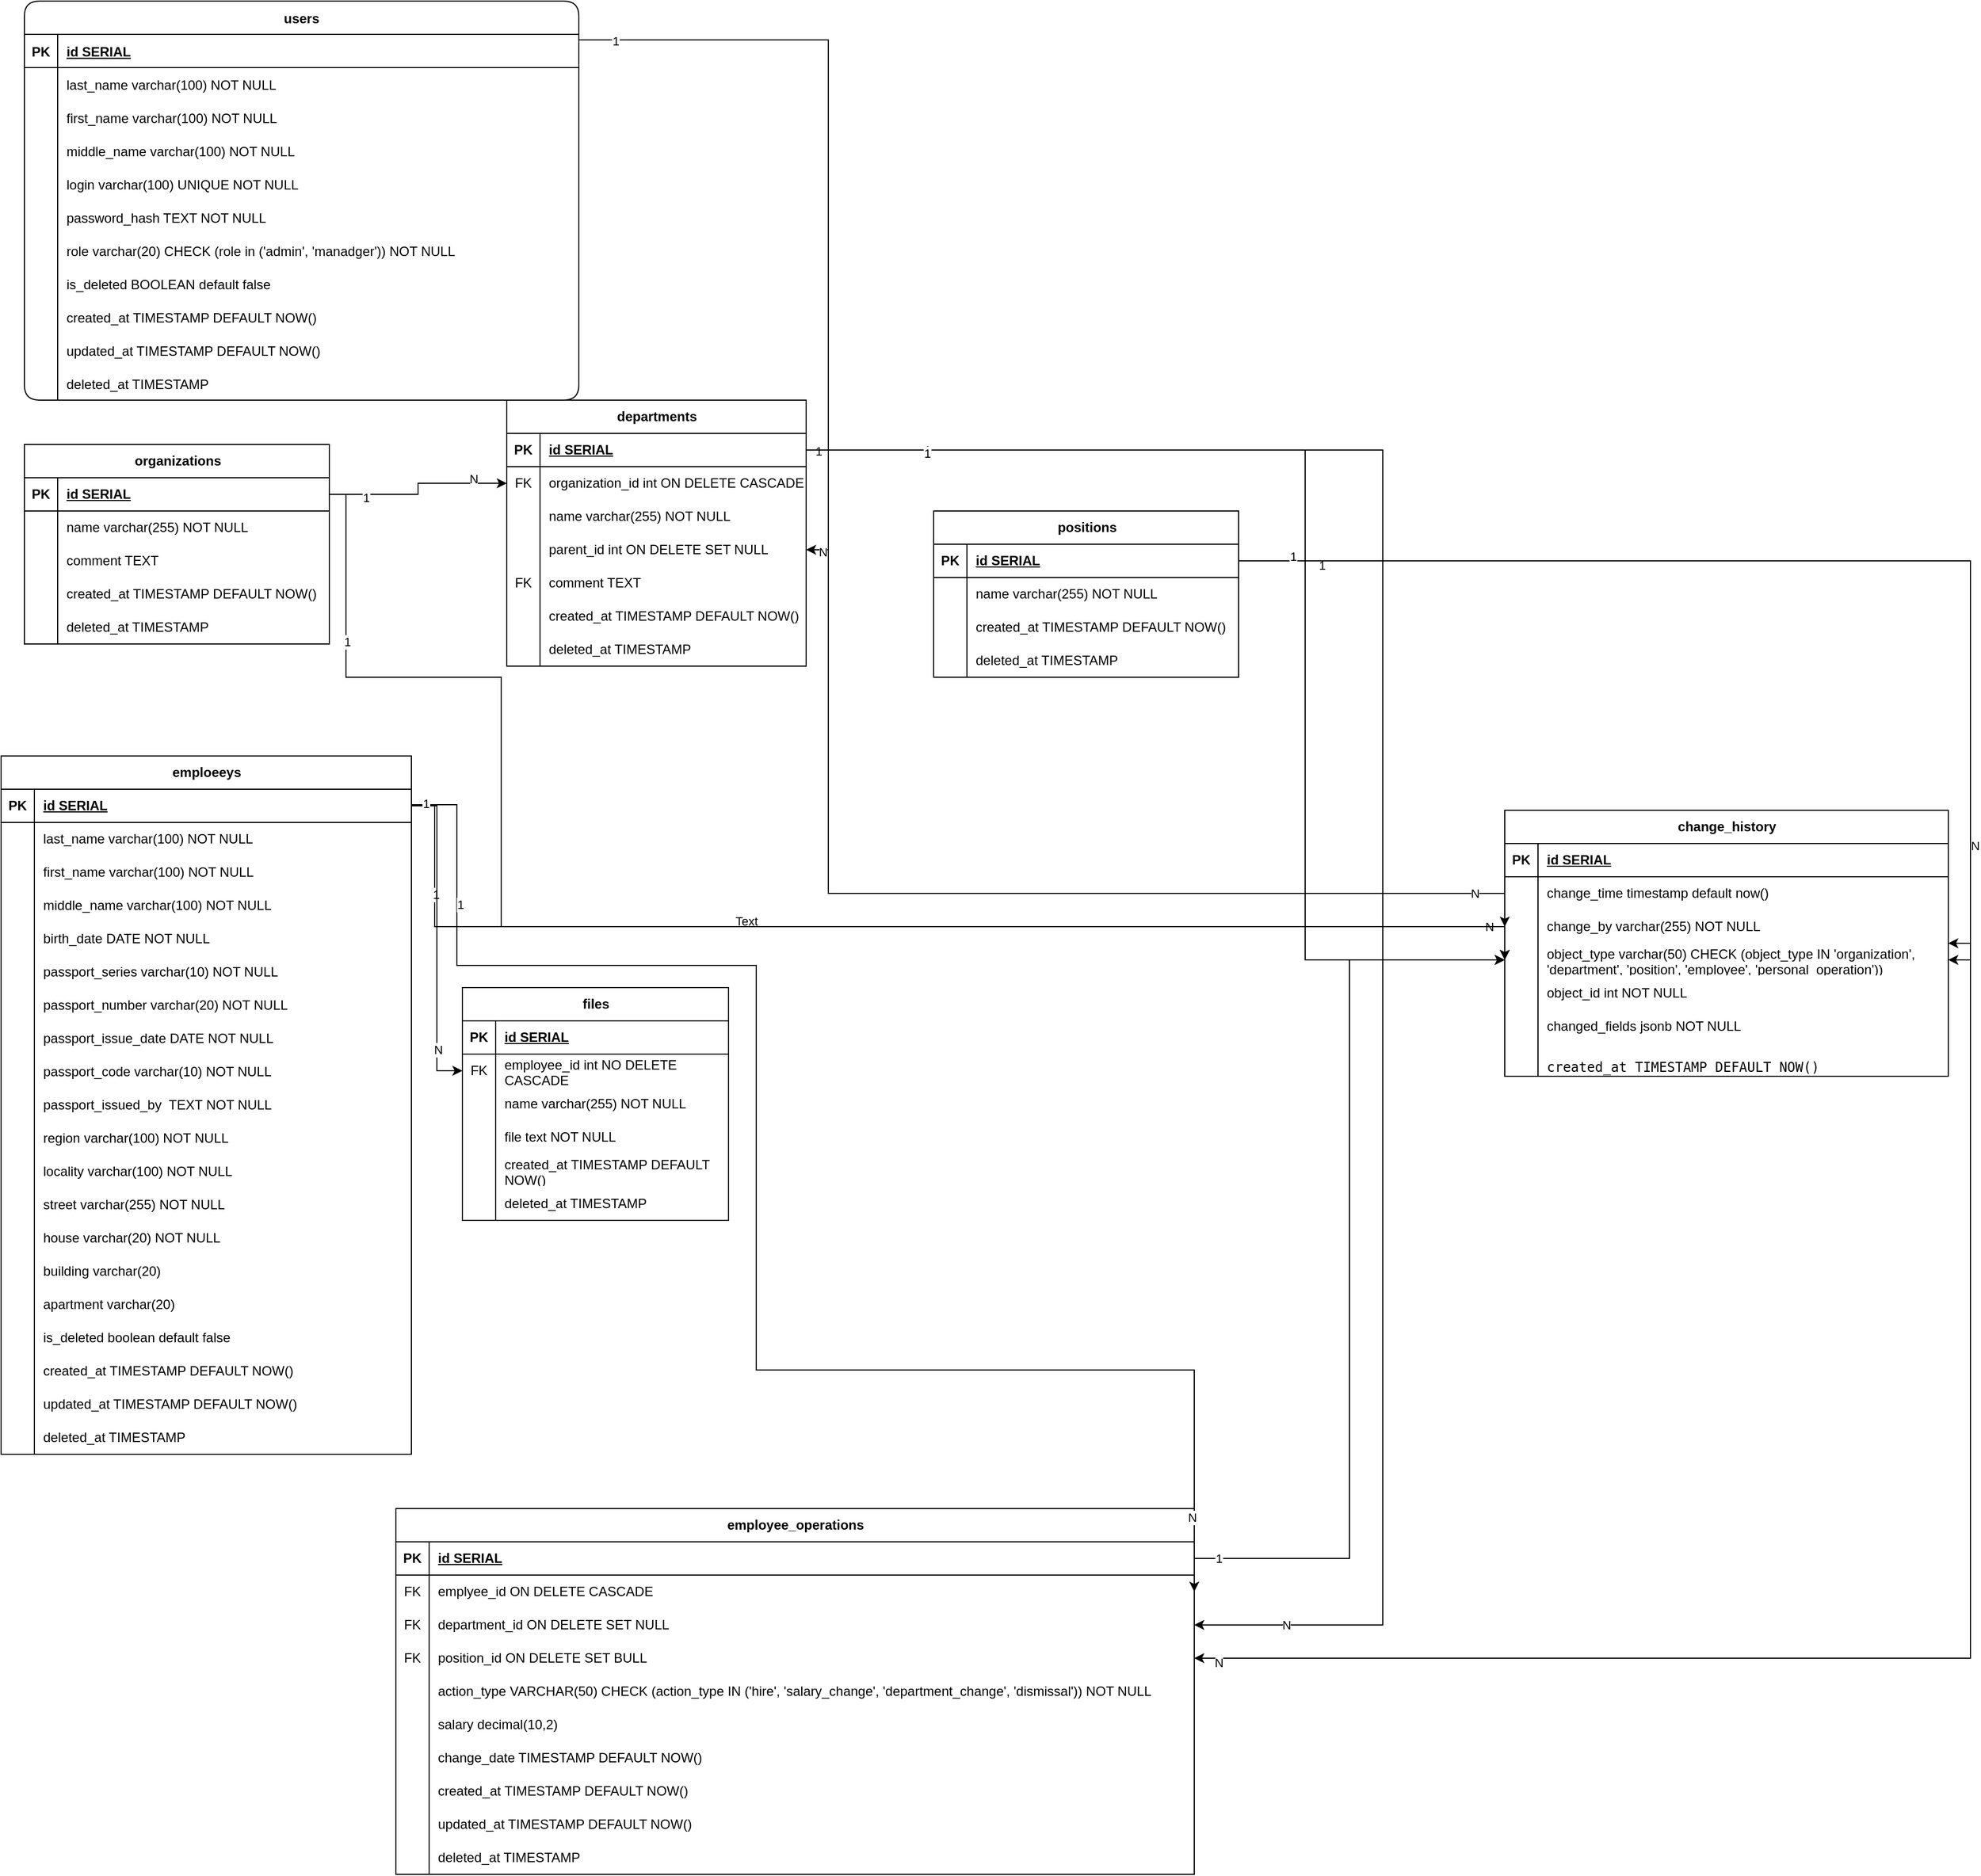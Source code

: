 <mxfile version="26.1.1">
  <diagram id="R2lEEEUBdFMjLlhIrx00" name="Page-1">
    <mxGraphModel dx="1725" dy="1018" grid="1" gridSize="10" guides="1" tooltips="1" connect="1" arrows="1" fold="1" page="0" pageScale="1" pageWidth="850" pageHeight="1100" math="0" shadow="0" extFonts="Permanent Marker^https://fonts.googleapis.com/css?family=Permanent+Marker">
      <root>
        <mxCell id="0" />
        <mxCell id="1" parent="0" />
        <mxCell id="e2_tckTo9ZqS2nCoq0Gm-1" style="edgeStyle=orthogonalEdgeStyle;rounded=0;orthogonalLoop=1;jettySize=auto;html=1;exitX=1;exitY=0.5;exitDx=0;exitDy=0;entryX=1;entryY=0.5;entryDx=0;entryDy=0;" edge="1" parent="1" source="e2_tckTo9ZqS2nCoq0Gm-40" target="e2_tckTo9ZqS2nCoq0Gm-49">
          <mxGeometry relative="1" as="geometry" />
        </mxCell>
        <mxCell id="e2_tckTo9ZqS2nCoq0Gm-2" value="1" style="edgeLabel;html=1;align=center;verticalAlign=middle;resizable=0;points=[];" vertex="1" connectable="0" parent="e2_tckTo9ZqS2nCoq0Gm-1">
          <mxGeometry x="-0.837" y="-1" relative="1" as="geometry">
            <mxPoint as="offset" />
          </mxGeometry>
        </mxCell>
        <mxCell id="e2_tckTo9ZqS2nCoq0Gm-3" value="N" style="edgeLabel;html=1;align=center;verticalAlign=middle;resizable=0;points=[];" vertex="1" connectable="0" parent="e2_tckTo9ZqS2nCoq0Gm-1">
          <mxGeometry x="0.789" y="2" relative="1" as="geometry">
            <mxPoint x="1" as="offset" />
          </mxGeometry>
        </mxCell>
        <mxCell id="e2_tckTo9ZqS2nCoq0Gm-4" value="users" style="shape=table;startSize=30;container=1;collapsible=1;childLayout=tableLayout;fixedRows=1;rowLines=0;fontStyle=1;align=center;resizeLast=1;rounded=1;fillColor=none;" vertex="1" parent="1">
          <mxGeometry x="345" y="320" width="500" height="360" as="geometry">
            <mxRectangle x="110" y="150" width="70" height="30" as="alternateBounds" />
          </mxGeometry>
        </mxCell>
        <mxCell id="e2_tckTo9ZqS2nCoq0Gm-5" value="" style="shape=partialRectangle;collapsible=0;dropTarget=0;pointerEvents=0;fillColor=none;points=[[0,0.5],[1,0.5]];portConstraint=eastwest;top=0;left=0;right=0;bottom=1;" vertex="1" parent="e2_tckTo9ZqS2nCoq0Gm-4">
          <mxGeometry y="30" width="500" height="30" as="geometry" />
        </mxCell>
        <mxCell id="e2_tckTo9ZqS2nCoq0Gm-6" value="PK" style="shape=partialRectangle;overflow=hidden;connectable=0;fillColor=none;top=0;left=0;bottom=0;right=0;fontStyle=1;" vertex="1" parent="e2_tckTo9ZqS2nCoq0Gm-5">
          <mxGeometry width="30" height="30" as="geometry">
            <mxRectangle width="30" height="30" as="alternateBounds" />
          </mxGeometry>
        </mxCell>
        <mxCell id="e2_tckTo9ZqS2nCoq0Gm-7" value="id SERIAL " style="shape=partialRectangle;overflow=hidden;connectable=0;fillColor=none;top=0;left=0;bottom=0;right=0;align=left;spacingLeft=6;fontStyle=5;" vertex="1" parent="e2_tckTo9ZqS2nCoq0Gm-5">
          <mxGeometry x="30" width="470" height="30" as="geometry">
            <mxRectangle width="470" height="30" as="alternateBounds" />
          </mxGeometry>
        </mxCell>
        <mxCell id="e2_tckTo9ZqS2nCoq0Gm-8" value="" style="shape=partialRectangle;collapsible=0;dropTarget=0;pointerEvents=0;fillColor=none;points=[[0,0.5],[1,0.5]];portConstraint=eastwest;top=0;left=0;right=0;bottom=0;" vertex="1" parent="e2_tckTo9ZqS2nCoq0Gm-4">
          <mxGeometry y="60" width="500" height="30" as="geometry" />
        </mxCell>
        <mxCell id="e2_tckTo9ZqS2nCoq0Gm-9" value="" style="shape=partialRectangle;overflow=hidden;connectable=0;fillColor=none;top=0;left=0;bottom=0;right=0;" vertex="1" parent="e2_tckTo9ZqS2nCoq0Gm-8">
          <mxGeometry width="30" height="30" as="geometry">
            <mxRectangle width="30" height="30" as="alternateBounds" />
          </mxGeometry>
        </mxCell>
        <mxCell id="e2_tckTo9ZqS2nCoq0Gm-10" value="last_name varchar(100) NOT NULL" style="shape=partialRectangle;overflow=hidden;connectable=0;fillColor=none;top=0;left=0;bottom=0;right=0;align=left;spacingLeft=6;" vertex="1" parent="e2_tckTo9ZqS2nCoq0Gm-8">
          <mxGeometry x="30" width="470" height="30" as="geometry">
            <mxRectangle width="470" height="30" as="alternateBounds" />
          </mxGeometry>
        </mxCell>
        <mxCell id="e2_tckTo9ZqS2nCoq0Gm-11" style="shape=partialRectangle;collapsible=0;dropTarget=0;pointerEvents=0;fillColor=none;points=[[0,0.5],[1,0.5]];portConstraint=eastwest;top=0;left=0;right=0;bottom=0;" vertex="1" parent="e2_tckTo9ZqS2nCoq0Gm-4">
          <mxGeometry y="90" width="500" height="30" as="geometry" />
        </mxCell>
        <mxCell id="e2_tckTo9ZqS2nCoq0Gm-12" style="shape=partialRectangle;overflow=hidden;connectable=0;fillColor=none;top=0;left=0;bottom=0;right=0;" vertex="1" parent="e2_tckTo9ZqS2nCoq0Gm-11">
          <mxGeometry width="30" height="30" as="geometry">
            <mxRectangle width="30" height="30" as="alternateBounds" />
          </mxGeometry>
        </mxCell>
        <mxCell id="e2_tckTo9ZqS2nCoq0Gm-13" value="first_name varchar(100) NOT NULL" style="shape=partialRectangle;overflow=hidden;connectable=0;fillColor=none;top=0;left=0;bottom=0;right=0;align=left;spacingLeft=6;" vertex="1" parent="e2_tckTo9ZqS2nCoq0Gm-11">
          <mxGeometry x="30" width="470" height="30" as="geometry">
            <mxRectangle width="470" height="30" as="alternateBounds" />
          </mxGeometry>
        </mxCell>
        <mxCell id="e2_tckTo9ZqS2nCoq0Gm-14" style="shape=partialRectangle;collapsible=0;dropTarget=0;pointerEvents=0;fillColor=none;points=[[0,0.5],[1,0.5]];portConstraint=eastwest;top=0;left=0;right=0;bottom=0;" vertex="1" parent="e2_tckTo9ZqS2nCoq0Gm-4">
          <mxGeometry y="120" width="500" height="30" as="geometry" />
        </mxCell>
        <mxCell id="e2_tckTo9ZqS2nCoq0Gm-15" style="shape=partialRectangle;overflow=hidden;connectable=0;fillColor=none;top=0;left=0;bottom=0;right=0;" vertex="1" parent="e2_tckTo9ZqS2nCoq0Gm-14">
          <mxGeometry width="30" height="30" as="geometry">
            <mxRectangle width="30" height="30" as="alternateBounds" />
          </mxGeometry>
        </mxCell>
        <mxCell id="e2_tckTo9ZqS2nCoq0Gm-16" value="middle_name varchar(100) NOT NULL" style="shape=partialRectangle;overflow=hidden;connectable=0;fillColor=none;top=0;left=0;bottom=0;right=0;align=left;spacingLeft=6;" vertex="1" parent="e2_tckTo9ZqS2nCoq0Gm-14">
          <mxGeometry x="30" width="470" height="30" as="geometry">
            <mxRectangle width="470" height="30" as="alternateBounds" />
          </mxGeometry>
        </mxCell>
        <mxCell id="e2_tckTo9ZqS2nCoq0Gm-17" style="shape=partialRectangle;collapsible=0;dropTarget=0;pointerEvents=0;fillColor=none;points=[[0,0.5],[1,0.5]];portConstraint=eastwest;top=0;left=0;right=0;bottom=0;" vertex="1" parent="e2_tckTo9ZqS2nCoq0Gm-4">
          <mxGeometry y="150" width="500" height="30" as="geometry" />
        </mxCell>
        <mxCell id="e2_tckTo9ZqS2nCoq0Gm-18" style="shape=partialRectangle;overflow=hidden;connectable=0;fillColor=none;top=0;left=0;bottom=0;right=0;" vertex="1" parent="e2_tckTo9ZqS2nCoq0Gm-17">
          <mxGeometry width="30" height="30" as="geometry">
            <mxRectangle width="30" height="30" as="alternateBounds" />
          </mxGeometry>
        </mxCell>
        <mxCell id="e2_tckTo9ZqS2nCoq0Gm-19" value="login varchar(100) UNIQUE NOT NULL" style="shape=partialRectangle;overflow=hidden;connectable=0;fillColor=none;top=0;left=0;bottom=0;right=0;align=left;spacingLeft=6;" vertex="1" parent="e2_tckTo9ZqS2nCoq0Gm-17">
          <mxGeometry x="30" width="470" height="30" as="geometry">
            <mxRectangle width="470" height="30" as="alternateBounds" />
          </mxGeometry>
        </mxCell>
        <mxCell id="e2_tckTo9ZqS2nCoq0Gm-20" style="shape=partialRectangle;collapsible=0;dropTarget=0;pointerEvents=0;fillColor=none;points=[[0,0.5],[1,0.5]];portConstraint=eastwest;top=0;left=0;right=0;bottom=0;" vertex="1" parent="e2_tckTo9ZqS2nCoq0Gm-4">
          <mxGeometry y="180" width="500" height="30" as="geometry" />
        </mxCell>
        <mxCell id="e2_tckTo9ZqS2nCoq0Gm-21" style="shape=partialRectangle;overflow=hidden;connectable=0;fillColor=none;top=0;left=0;bottom=0;right=0;" vertex="1" parent="e2_tckTo9ZqS2nCoq0Gm-20">
          <mxGeometry width="30" height="30" as="geometry">
            <mxRectangle width="30" height="30" as="alternateBounds" />
          </mxGeometry>
        </mxCell>
        <mxCell id="e2_tckTo9ZqS2nCoq0Gm-22" value="password_hash TEXT NOT NULL" style="shape=partialRectangle;overflow=hidden;connectable=0;fillColor=none;top=0;left=0;bottom=0;right=0;align=left;spacingLeft=6;" vertex="1" parent="e2_tckTo9ZqS2nCoq0Gm-20">
          <mxGeometry x="30" width="470" height="30" as="geometry">
            <mxRectangle width="470" height="30" as="alternateBounds" />
          </mxGeometry>
        </mxCell>
        <mxCell id="e2_tckTo9ZqS2nCoq0Gm-23" style="shape=partialRectangle;collapsible=0;dropTarget=0;pointerEvents=0;fillColor=none;points=[[0,0.5],[1,0.5]];portConstraint=eastwest;top=0;left=0;right=0;bottom=0;" vertex="1" parent="e2_tckTo9ZqS2nCoq0Gm-4">
          <mxGeometry y="210" width="500" height="30" as="geometry" />
        </mxCell>
        <mxCell id="e2_tckTo9ZqS2nCoq0Gm-24" style="shape=partialRectangle;overflow=hidden;connectable=0;fillColor=none;top=0;left=0;bottom=0;right=0;" vertex="1" parent="e2_tckTo9ZqS2nCoq0Gm-23">
          <mxGeometry width="30" height="30" as="geometry">
            <mxRectangle width="30" height="30" as="alternateBounds" />
          </mxGeometry>
        </mxCell>
        <mxCell id="e2_tckTo9ZqS2nCoq0Gm-25" value="role varchar(20) CHECK (role in (&#39;admin&#39;, &#39;manadger&#39;)) NOT NULL" style="shape=partialRectangle;overflow=hidden;connectable=0;fillColor=none;top=0;left=0;bottom=0;right=0;align=left;spacingLeft=6;" vertex="1" parent="e2_tckTo9ZqS2nCoq0Gm-23">
          <mxGeometry x="30" width="470" height="30" as="geometry">
            <mxRectangle width="470" height="30" as="alternateBounds" />
          </mxGeometry>
        </mxCell>
        <mxCell id="e2_tckTo9ZqS2nCoq0Gm-26" style="shape=partialRectangle;collapsible=0;dropTarget=0;pointerEvents=0;fillColor=none;points=[[0,0.5],[1,0.5]];portConstraint=eastwest;top=0;left=0;right=0;bottom=0;" vertex="1" parent="e2_tckTo9ZqS2nCoq0Gm-4">
          <mxGeometry y="240" width="500" height="30" as="geometry" />
        </mxCell>
        <mxCell id="e2_tckTo9ZqS2nCoq0Gm-27" style="shape=partialRectangle;overflow=hidden;connectable=0;fillColor=none;top=0;left=0;bottom=0;right=0;" vertex="1" parent="e2_tckTo9ZqS2nCoq0Gm-26">
          <mxGeometry width="30" height="30" as="geometry">
            <mxRectangle width="30" height="30" as="alternateBounds" />
          </mxGeometry>
        </mxCell>
        <mxCell id="e2_tckTo9ZqS2nCoq0Gm-28" value="is_deleted BOOLEAN default false" style="shape=partialRectangle;overflow=hidden;connectable=0;fillColor=none;top=0;left=0;bottom=0;right=0;align=left;spacingLeft=6;" vertex="1" parent="e2_tckTo9ZqS2nCoq0Gm-26">
          <mxGeometry x="30" width="470" height="30" as="geometry">
            <mxRectangle width="470" height="30" as="alternateBounds" />
          </mxGeometry>
        </mxCell>
        <mxCell id="e2_tckTo9ZqS2nCoq0Gm-236" style="shape=partialRectangle;collapsible=0;dropTarget=0;pointerEvents=0;fillColor=none;points=[[0,0.5],[1,0.5]];portConstraint=eastwest;top=0;left=0;right=0;bottom=0;" vertex="1" parent="e2_tckTo9ZqS2nCoq0Gm-4">
          <mxGeometry y="270" width="500" height="30" as="geometry" />
        </mxCell>
        <mxCell id="e2_tckTo9ZqS2nCoq0Gm-237" style="shape=partialRectangle;overflow=hidden;connectable=0;fillColor=none;top=0;left=0;bottom=0;right=0;" vertex="1" parent="e2_tckTo9ZqS2nCoq0Gm-236">
          <mxGeometry width="30" height="30" as="geometry">
            <mxRectangle width="30" height="30" as="alternateBounds" />
          </mxGeometry>
        </mxCell>
        <mxCell id="e2_tckTo9ZqS2nCoq0Gm-238" value="created_at TIMESTAMP DEFAULT NOW()" style="shape=partialRectangle;overflow=hidden;connectable=0;fillColor=none;top=0;left=0;bottom=0;right=0;align=left;spacingLeft=6;" vertex="1" parent="e2_tckTo9ZqS2nCoq0Gm-236">
          <mxGeometry x="30" width="470" height="30" as="geometry">
            <mxRectangle width="470" height="30" as="alternateBounds" />
          </mxGeometry>
        </mxCell>
        <mxCell id="e2_tckTo9ZqS2nCoq0Gm-233" style="shape=partialRectangle;collapsible=0;dropTarget=0;pointerEvents=0;fillColor=none;points=[[0,0.5],[1,0.5]];portConstraint=eastwest;top=0;left=0;right=0;bottom=0;" vertex="1" parent="e2_tckTo9ZqS2nCoq0Gm-4">
          <mxGeometry y="300" width="500" height="30" as="geometry" />
        </mxCell>
        <mxCell id="e2_tckTo9ZqS2nCoq0Gm-234" style="shape=partialRectangle;overflow=hidden;connectable=0;fillColor=none;top=0;left=0;bottom=0;right=0;" vertex="1" parent="e2_tckTo9ZqS2nCoq0Gm-233">
          <mxGeometry width="30" height="30" as="geometry">
            <mxRectangle width="30" height="30" as="alternateBounds" />
          </mxGeometry>
        </mxCell>
        <mxCell id="e2_tckTo9ZqS2nCoq0Gm-235" value="updated_at TIMESTAMP DEFAULT NOW()" style="shape=partialRectangle;overflow=hidden;connectable=0;fillColor=none;top=0;left=0;bottom=0;right=0;align=left;spacingLeft=6;" vertex="1" parent="e2_tckTo9ZqS2nCoq0Gm-233">
          <mxGeometry x="30" width="470" height="30" as="geometry">
            <mxRectangle width="470" height="30" as="alternateBounds" />
          </mxGeometry>
        </mxCell>
        <mxCell id="e2_tckTo9ZqS2nCoq0Gm-230" style="shape=partialRectangle;collapsible=0;dropTarget=0;pointerEvents=0;fillColor=none;points=[[0,0.5],[1,0.5]];portConstraint=eastwest;top=0;left=0;right=0;bottom=0;" vertex="1" parent="e2_tckTo9ZqS2nCoq0Gm-4">
          <mxGeometry y="330" width="500" height="30" as="geometry" />
        </mxCell>
        <mxCell id="e2_tckTo9ZqS2nCoq0Gm-231" style="shape=partialRectangle;overflow=hidden;connectable=0;fillColor=none;top=0;left=0;bottom=0;right=0;" vertex="1" parent="e2_tckTo9ZqS2nCoq0Gm-230">
          <mxGeometry width="30" height="30" as="geometry">
            <mxRectangle width="30" height="30" as="alternateBounds" />
          </mxGeometry>
        </mxCell>
        <mxCell id="e2_tckTo9ZqS2nCoq0Gm-232" value="    deleted_at TIMESTAMP" style="shape=partialRectangle;overflow=hidden;connectable=0;fillColor=none;top=0;left=0;bottom=0;right=0;align=left;spacingLeft=6;" vertex="1" parent="e2_tckTo9ZqS2nCoq0Gm-230">
          <mxGeometry x="30" width="470" height="30" as="geometry">
            <mxRectangle width="470" height="30" as="alternateBounds" />
          </mxGeometry>
        </mxCell>
        <mxCell id="e2_tckTo9ZqS2nCoq0Gm-29" value="organizations" style="shape=table;startSize=30;container=1;collapsible=1;childLayout=tableLayout;fixedRows=1;rowLines=0;fontStyle=1;align=center;resizeLast=1;html=1;fillColor=none;" vertex="1" parent="1">
          <mxGeometry x="345" y="720" width="275" height="180" as="geometry" />
        </mxCell>
        <mxCell id="e2_tckTo9ZqS2nCoq0Gm-30" value="" style="shape=tableRow;horizontal=0;startSize=0;swimlaneHead=0;swimlaneBody=0;fillColor=none;collapsible=0;dropTarget=0;points=[[0,0.5],[1,0.5]];portConstraint=eastwest;top=0;left=0;right=0;bottom=1;" vertex="1" parent="e2_tckTo9ZqS2nCoq0Gm-29">
          <mxGeometry y="30" width="275" height="30" as="geometry" />
        </mxCell>
        <mxCell id="e2_tckTo9ZqS2nCoq0Gm-31" value="PK" style="shape=partialRectangle;connectable=0;fillColor=none;top=0;left=0;bottom=0;right=0;fontStyle=1;overflow=hidden;whiteSpace=wrap;html=1;" vertex="1" parent="e2_tckTo9ZqS2nCoq0Gm-30">
          <mxGeometry width="30" height="30" as="geometry">
            <mxRectangle width="30" height="30" as="alternateBounds" />
          </mxGeometry>
        </mxCell>
        <mxCell id="e2_tckTo9ZqS2nCoq0Gm-32" value="id SERIAL" style="shape=partialRectangle;connectable=0;fillColor=none;top=0;left=0;bottom=0;right=0;align=left;spacingLeft=6;fontStyle=5;overflow=hidden;whiteSpace=wrap;html=1;" vertex="1" parent="e2_tckTo9ZqS2nCoq0Gm-30">
          <mxGeometry x="30" width="245" height="30" as="geometry">
            <mxRectangle width="245" height="30" as="alternateBounds" />
          </mxGeometry>
        </mxCell>
        <mxCell id="e2_tckTo9ZqS2nCoq0Gm-33" value="" style="shape=tableRow;horizontal=0;startSize=0;swimlaneHead=0;swimlaneBody=0;fillColor=none;collapsible=0;dropTarget=0;points=[[0,0.5],[1,0.5]];portConstraint=eastwest;top=0;left=0;right=0;bottom=0;" vertex="1" parent="e2_tckTo9ZqS2nCoq0Gm-29">
          <mxGeometry y="60" width="275" height="30" as="geometry" />
        </mxCell>
        <mxCell id="e2_tckTo9ZqS2nCoq0Gm-34" value="" style="shape=partialRectangle;connectable=0;fillColor=none;top=0;left=0;bottom=0;right=0;editable=1;overflow=hidden;whiteSpace=wrap;html=1;" vertex="1" parent="e2_tckTo9ZqS2nCoq0Gm-33">
          <mxGeometry width="30" height="30" as="geometry">
            <mxRectangle width="30" height="30" as="alternateBounds" />
          </mxGeometry>
        </mxCell>
        <mxCell id="e2_tckTo9ZqS2nCoq0Gm-35" value="name varchar(255) NOT NULL" style="shape=partialRectangle;connectable=0;fillColor=none;top=0;left=0;bottom=0;right=0;align=left;spacingLeft=6;overflow=hidden;whiteSpace=wrap;html=1;" vertex="1" parent="e2_tckTo9ZqS2nCoq0Gm-33">
          <mxGeometry x="30" width="245" height="30" as="geometry">
            <mxRectangle width="245" height="30" as="alternateBounds" />
          </mxGeometry>
        </mxCell>
        <mxCell id="e2_tckTo9ZqS2nCoq0Gm-36" style="shape=tableRow;horizontal=0;startSize=0;swimlaneHead=0;swimlaneBody=0;fillColor=none;collapsible=0;dropTarget=0;points=[[0,0.5],[1,0.5]];portConstraint=eastwest;top=0;left=0;right=0;bottom=0;" vertex="1" parent="e2_tckTo9ZqS2nCoq0Gm-29">
          <mxGeometry y="90" width="275" height="30" as="geometry" />
        </mxCell>
        <mxCell id="e2_tckTo9ZqS2nCoq0Gm-37" style="shape=partialRectangle;connectable=0;fillColor=none;top=0;left=0;bottom=0;right=0;editable=1;overflow=hidden;whiteSpace=wrap;html=1;" vertex="1" parent="e2_tckTo9ZqS2nCoq0Gm-36">
          <mxGeometry width="30" height="30" as="geometry">
            <mxRectangle width="30" height="30" as="alternateBounds" />
          </mxGeometry>
        </mxCell>
        <mxCell id="e2_tckTo9ZqS2nCoq0Gm-38" value="comment TEXT" style="shape=partialRectangle;connectable=0;fillColor=none;top=0;left=0;bottom=0;right=0;align=left;spacingLeft=6;overflow=hidden;whiteSpace=wrap;html=1;" vertex="1" parent="e2_tckTo9ZqS2nCoq0Gm-36">
          <mxGeometry x="30" width="245" height="30" as="geometry">
            <mxRectangle width="245" height="30" as="alternateBounds" />
          </mxGeometry>
        </mxCell>
        <mxCell id="e2_tckTo9ZqS2nCoq0Gm-245" style="shape=tableRow;horizontal=0;startSize=0;swimlaneHead=0;swimlaneBody=0;fillColor=none;collapsible=0;dropTarget=0;points=[[0,0.5],[1,0.5]];portConstraint=eastwest;top=0;left=0;right=0;bottom=0;" vertex="1" parent="e2_tckTo9ZqS2nCoq0Gm-29">
          <mxGeometry y="120" width="275" height="30" as="geometry" />
        </mxCell>
        <mxCell id="e2_tckTo9ZqS2nCoq0Gm-246" style="shape=partialRectangle;connectable=0;fillColor=none;top=0;left=0;bottom=0;right=0;editable=1;overflow=hidden;whiteSpace=wrap;html=1;" vertex="1" parent="e2_tckTo9ZqS2nCoq0Gm-245">
          <mxGeometry width="30" height="30" as="geometry">
            <mxRectangle width="30" height="30" as="alternateBounds" />
          </mxGeometry>
        </mxCell>
        <mxCell id="e2_tckTo9ZqS2nCoq0Gm-247" value="    created_at TIMESTAMP DEFAULT NOW()" style="shape=partialRectangle;connectable=0;fillColor=none;top=0;left=0;bottom=0;right=0;align=left;spacingLeft=6;overflow=hidden;whiteSpace=wrap;html=1;" vertex="1" parent="e2_tckTo9ZqS2nCoq0Gm-245">
          <mxGeometry x="30" width="245" height="30" as="geometry">
            <mxRectangle width="245" height="30" as="alternateBounds" />
          </mxGeometry>
        </mxCell>
        <mxCell id="e2_tckTo9ZqS2nCoq0Gm-239" style="shape=tableRow;horizontal=0;startSize=0;swimlaneHead=0;swimlaneBody=0;fillColor=none;collapsible=0;dropTarget=0;points=[[0,0.5],[1,0.5]];portConstraint=eastwest;top=0;left=0;right=0;bottom=0;" vertex="1" parent="e2_tckTo9ZqS2nCoq0Gm-29">
          <mxGeometry y="150" width="275" height="30" as="geometry" />
        </mxCell>
        <mxCell id="e2_tckTo9ZqS2nCoq0Gm-240" style="shape=partialRectangle;connectable=0;fillColor=none;top=0;left=0;bottom=0;right=0;editable=1;overflow=hidden;whiteSpace=wrap;html=1;" vertex="1" parent="e2_tckTo9ZqS2nCoq0Gm-239">
          <mxGeometry width="30" height="30" as="geometry">
            <mxRectangle width="30" height="30" as="alternateBounds" />
          </mxGeometry>
        </mxCell>
        <mxCell id="e2_tckTo9ZqS2nCoq0Gm-241" value="    deleted_at TIMESTAMP" style="shape=partialRectangle;connectable=0;fillColor=none;top=0;left=0;bottom=0;right=0;align=left;spacingLeft=6;overflow=hidden;whiteSpace=wrap;html=1;" vertex="1" parent="e2_tckTo9ZqS2nCoq0Gm-239">
          <mxGeometry x="30" width="245" height="30" as="geometry">
            <mxRectangle width="245" height="30" as="alternateBounds" />
          </mxGeometry>
        </mxCell>
        <mxCell id="e2_tckTo9ZqS2nCoq0Gm-39" value="&lt;div&gt;departments&lt;/div&gt;" style="shape=table;startSize=30;container=1;collapsible=1;childLayout=tableLayout;fixedRows=1;rowLines=0;fontStyle=1;align=center;resizeLast=1;html=1;fillColor=none;" vertex="1" parent="1">
          <mxGeometry x="780" y="680" width="270" height="240" as="geometry" />
        </mxCell>
        <mxCell id="e2_tckTo9ZqS2nCoq0Gm-40" value="" style="shape=tableRow;horizontal=0;startSize=0;swimlaneHead=0;swimlaneBody=0;fillColor=none;collapsible=0;dropTarget=0;points=[[0,0.5],[1,0.5]];portConstraint=eastwest;top=0;left=0;right=0;bottom=1;" vertex="1" parent="e2_tckTo9ZqS2nCoq0Gm-39">
          <mxGeometry y="30" width="270" height="30" as="geometry" />
        </mxCell>
        <mxCell id="e2_tckTo9ZqS2nCoq0Gm-41" value="PK" style="shape=partialRectangle;connectable=0;fillColor=none;top=0;left=0;bottom=0;right=0;fontStyle=1;overflow=hidden;whiteSpace=wrap;html=1;" vertex="1" parent="e2_tckTo9ZqS2nCoq0Gm-40">
          <mxGeometry width="30" height="30" as="geometry">
            <mxRectangle width="30" height="30" as="alternateBounds" />
          </mxGeometry>
        </mxCell>
        <mxCell id="e2_tckTo9ZqS2nCoq0Gm-42" value="id SERIAL" style="shape=partialRectangle;connectable=0;fillColor=none;top=0;left=0;bottom=0;right=0;align=left;spacingLeft=6;fontStyle=5;overflow=hidden;whiteSpace=wrap;html=1;" vertex="1" parent="e2_tckTo9ZqS2nCoq0Gm-40">
          <mxGeometry x="30" width="240" height="30" as="geometry">
            <mxRectangle width="240" height="30" as="alternateBounds" />
          </mxGeometry>
        </mxCell>
        <mxCell id="e2_tckTo9ZqS2nCoq0Gm-43" value="" style="shape=tableRow;horizontal=0;startSize=0;swimlaneHead=0;swimlaneBody=0;fillColor=none;collapsible=0;dropTarget=0;points=[[0,0.5],[1,0.5]];portConstraint=eastwest;top=0;left=0;right=0;bottom=0;" vertex="1" parent="e2_tckTo9ZqS2nCoq0Gm-39">
          <mxGeometry y="60" width="270" height="30" as="geometry" />
        </mxCell>
        <mxCell id="e2_tckTo9ZqS2nCoq0Gm-44" value="FK" style="shape=partialRectangle;connectable=0;fillColor=none;top=0;left=0;bottom=0;right=0;editable=1;overflow=hidden;whiteSpace=wrap;html=1;" vertex="1" parent="e2_tckTo9ZqS2nCoq0Gm-43">
          <mxGeometry width="30" height="30" as="geometry">
            <mxRectangle width="30" height="30" as="alternateBounds" />
          </mxGeometry>
        </mxCell>
        <mxCell id="e2_tckTo9ZqS2nCoq0Gm-45" value="organization_id int ON DELETE CASCADE" style="shape=partialRectangle;connectable=0;fillColor=none;top=0;left=0;bottom=0;right=0;align=left;spacingLeft=6;overflow=hidden;whiteSpace=wrap;html=1;" vertex="1" parent="e2_tckTo9ZqS2nCoq0Gm-43">
          <mxGeometry x="30" width="240" height="30" as="geometry">
            <mxRectangle width="240" height="30" as="alternateBounds" />
          </mxGeometry>
        </mxCell>
        <mxCell id="e2_tckTo9ZqS2nCoq0Gm-46" value="" style="shape=tableRow;horizontal=0;startSize=0;swimlaneHead=0;swimlaneBody=0;fillColor=none;collapsible=0;dropTarget=0;points=[[0,0.5],[1,0.5]];portConstraint=eastwest;top=0;left=0;right=0;bottom=0;" vertex="1" parent="e2_tckTo9ZqS2nCoq0Gm-39">
          <mxGeometry y="90" width="270" height="30" as="geometry" />
        </mxCell>
        <mxCell id="e2_tckTo9ZqS2nCoq0Gm-47" value="" style="shape=partialRectangle;connectable=0;fillColor=none;top=0;left=0;bottom=0;right=0;editable=1;overflow=hidden;whiteSpace=wrap;html=1;" vertex="1" parent="e2_tckTo9ZqS2nCoq0Gm-46">
          <mxGeometry width="30" height="30" as="geometry">
            <mxRectangle width="30" height="30" as="alternateBounds" />
          </mxGeometry>
        </mxCell>
        <mxCell id="e2_tckTo9ZqS2nCoq0Gm-48" value="name varchar(255) NOT NULL" style="shape=partialRectangle;connectable=0;fillColor=none;top=0;left=0;bottom=0;right=0;align=left;spacingLeft=6;overflow=hidden;whiteSpace=wrap;html=1;" vertex="1" parent="e2_tckTo9ZqS2nCoq0Gm-46">
          <mxGeometry x="30" width="240" height="30" as="geometry">
            <mxRectangle width="240" height="30" as="alternateBounds" />
          </mxGeometry>
        </mxCell>
        <mxCell id="e2_tckTo9ZqS2nCoq0Gm-49" style="shape=tableRow;horizontal=0;startSize=0;swimlaneHead=0;swimlaneBody=0;fillColor=none;collapsible=0;dropTarget=0;points=[[0,0.5],[1,0.5]];portConstraint=eastwest;top=0;left=0;right=0;bottom=0;" vertex="1" parent="e2_tckTo9ZqS2nCoq0Gm-39">
          <mxGeometry y="120" width="270" height="30" as="geometry" />
        </mxCell>
        <mxCell id="e2_tckTo9ZqS2nCoq0Gm-50" style="shape=partialRectangle;connectable=0;fillColor=none;top=0;left=0;bottom=0;right=0;editable=1;overflow=hidden;whiteSpace=wrap;html=1;" vertex="1" parent="e2_tckTo9ZqS2nCoq0Gm-49">
          <mxGeometry width="30" height="30" as="geometry">
            <mxRectangle width="30" height="30" as="alternateBounds" />
          </mxGeometry>
        </mxCell>
        <mxCell id="e2_tckTo9ZqS2nCoq0Gm-51" value="parent_id int ON DELETE SET NULL" style="shape=partialRectangle;connectable=0;fillColor=none;top=0;left=0;bottom=0;right=0;align=left;spacingLeft=6;overflow=hidden;whiteSpace=wrap;html=1;" vertex="1" parent="e2_tckTo9ZqS2nCoq0Gm-49">
          <mxGeometry x="30" width="240" height="30" as="geometry">
            <mxRectangle width="240" height="30" as="alternateBounds" />
          </mxGeometry>
        </mxCell>
        <mxCell id="e2_tckTo9ZqS2nCoq0Gm-52" value="" style="shape=tableRow;horizontal=0;startSize=0;swimlaneHead=0;swimlaneBody=0;fillColor=none;collapsible=0;dropTarget=0;points=[[0,0.5],[1,0.5]];portConstraint=eastwest;top=0;left=0;right=0;bottom=0;" vertex="1" parent="e2_tckTo9ZqS2nCoq0Gm-39">
          <mxGeometry y="150" width="270" height="30" as="geometry" />
        </mxCell>
        <mxCell id="e2_tckTo9ZqS2nCoq0Gm-53" value="FK" style="shape=partialRectangle;connectable=0;fillColor=none;top=0;left=0;bottom=0;right=0;editable=1;overflow=hidden;whiteSpace=wrap;html=1;" vertex="1" parent="e2_tckTo9ZqS2nCoq0Gm-52">
          <mxGeometry width="30" height="30" as="geometry">
            <mxRectangle width="30" height="30" as="alternateBounds" />
          </mxGeometry>
        </mxCell>
        <mxCell id="e2_tckTo9ZqS2nCoq0Gm-54" value="comment TEXT" style="shape=partialRectangle;connectable=0;fillColor=none;top=0;left=0;bottom=0;right=0;align=left;spacingLeft=6;overflow=hidden;whiteSpace=wrap;html=1;" vertex="1" parent="e2_tckTo9ZqS2nCoq0Gm-52">
          <mxGeometry x="30" width="240" height="30" as="geometry">
            <mxRectangle width="240" height="30" as="alternateBounds" />
          </mxGeometry>
        </mxCell>
        <mxCell id="e2_tckTo9ZqS2nCoq0Gm-255" style="shape=tableRow;horizontal=0;startSize=0;swimlaneHead=0;swimlaneBody=0;fillColor=none;collapsible=0;dropTarget=0;points=[[0,0.5],[1,0.5]];portConstraint=eastwest;top=0;left=0;right=0;bottom=0;" vertex="1" parent="e2_tckTo9ZqS2nCoq0Gm-39">
          <mxGeometry y="180" width="270" height="30" as="geometry" />
        </mxCell>
        <mxCell id="e2_tckTo9ZqS2nCoq0Gm-256" style="shape=partialRectangle;connectable=0;fillColor=none;top=0;left=0;bottom=0;right=0;editable=1;overflow=hidden;whiteSpace=wrap;html=1;" vertex="1" parent="e2_tckTo9ZqS2nCoq0Gm-255">
          <mxGeometry width="30" height="30" as="geometry">
            <mxRectangle width="30" height="30" as="alternateBounds" />
          </mxGeometry>
        </mxCell>
        <mxCell id="e2_tckTo9ZqS2nCoq0Gm-257" value="created_at TIMESTAMP DEFAULT NOW()" style="shape=partialRectangle;connectable=0;fillColor=none;top=0;left=0;bottom=0;right=0;align=left;spacingLeft=6;overflow=hidden;whiteSpace=wrap;html=1;" vertex="1" parent="e2_tckTo9ZqS2nCoq0Gm-255">
          <mxGeometry x="30" width="240" height="30" as="geometry">
            <mxRectangle width="240" height="30" as="alternateBounds" />
          </mxGeometry>
        </mxCell>
        <mxCell id="e2_tckTo9ZqS2nCoq0Gm-249" style="shape=tableRow;horizontal=0;startSize=0;swimlaneHead=0;swimlaneBody=0;fillColor=none;collapsible=0;dropTarget=0;points=[[0,0.5],[1,0.5]];portConstraint=eastwest;top=0;left=0;right=0;bottom=0;" vertex="1" parent="e2_tckTo9ZqS2nCoq0Gm-39">
          <mxGeometry y="210" width="270" height="30" as="geometry" />
        </mxCell>
        <mxCell id="e2_tckTo9ZqS2nCoq0Gm-250" style="shape=partialRectangle;connectable=0;fillColor=none;top=0;left=0;bottom=0;right=0;editable=1;overflow=hidden;whiteSpace=wrap;html=1;" vertex="1" parent="e2_tckTo9ZqS2nCoq0Gm-249">
          <mxGeometry width="30" height="30" as="geometry">
            <mxRectangle width="30" height="30" as="alternateBounds" />
          </mxGeometry>
        </mxCell>
        <mxCell id="e2_tckTo9ZqS2nCoq0Gm-251" value="deleted_at TIMESTAMP" style="shape=partialRectangle;connectable=0;fillColor=none;top=0;left=0;bottom=0;right=0;align=left;spacingLeft=6;overflow=hidden;whiteSpace=wrap;html=1;" vertex="1" parent="e2_tckTo9ZqS2nCoq0Gm-249">
          <mxGeometry x="30" width="240" height="30" as="geometry">
            <mxRectangle width="240" height="30" as="alternateBounds" />
          </mxGeometry>
        </mxCell>
        <mxCell id="e2_tckTo9ZqS2nCoq0Gm-55" value="positions" style="shape=table;startSize=30;container=1;collapsible=1;childLayout=tableLayout;fixedRows=1;rowLines=0;fontStyle=1;align=center;resizeLast=1;html=1;fillColor=none;" vertex="1" parent="1">
          <mxGeometry x="1165" y="780" width="275" height="150" as="geometry" />
        </mxCell>
        <mxCell id="e2_tckTo9ZqS2nCoq0Gm-56" value="" style="shape=tableRow;horizontal=0;startSize=0;swimlaneHead=0;swimlaneBody=0;fillColor=none;collapsible=0;dropTarget=0;points=[[0,0.5],[1,0.5]];portConstraint=eastwest;top=0;left=0;right=0;bottom=1;" vertex="1" parent="e2_tckTo9ZqS2nCoq0Gm-55">
          <mxGeometry y="30" width="275" height="30" as="geometry" />
        </mxCell>
        <mxCell id="e2_tckTo9ZqS2nCoq0Gm-57" value="PK" style="shape=partialRectangle;connectable=0;fillColor=none;top=0;left=0;bottom=0;right=0;fontStyle=1;overflow=hidden;whiteSpace=wrap;html=1;" vertex="1" parent="e2_tckTo9ZqS2nCoq0Gm-56">
          <mxGeometry width="30" height="30" as="geometry">
            <mxRectangle width="30" height="30" as="alternateBounds" />
          </mxGeometry>
        </mxCell>
        <mxCell id="e2_tckTo9ZqS2nCoq0Gm-58" value="id SERIAL" style="shape=partialRectangle;connectable=0;fillColor=none;top=0;left=0;bottom=0;right=0;align=left;spacingLeft=6;fontStyle=5;overflow=hidden;whiteSpace=wrap;html=1;" vertex="1" parent="e2_tckTo9ZqS2nCoq0Gm-56">
          <mxGeometry x="30" width="245" height="30" as="geometry">
            <mxRectangle width="245" height="30" as="alternateBounds" />
          </mxGeometry>
        </mxCell>
        <mxCell id="e2_tckTo9ZqS2nCoq0Gm-59" value="" style="shape=tableRow;horizontal=0;startSize=0;swimlaneHead=0;swimlaneBody=0;fillColor=none;collapsible=0;dropTarget=0;points=[[0,0.5],[1,0.5]];portConstraint=eastwest;top=0;left=0;right=0;bottom=0;" vertex="1" parent="e2_tckTo9ZqS2nCoq0Gm-55">
          <mxGeometry y="60" width="275" height="30" as="geometry" />
        </mxCell>
        <mxCell id="e2_tckTo9ZqS2nCoq0Gm-60" value="" style="shape=partialRectangle;connectable=0;fillColor=none;top=0;left=0;bottom=0;right=0;editable=1;overflow=hidden;whiteSpace=wrap;html=1;" vertex="1" parent="e2_tckTo9ZqS2nCoq0Gm-59">
          <mxGeometry width="30" height="30" as="geometry">
            <mxRectangle width="30" height="30" as="alternateBounds" />
          </mxGeometry>
        </mxCell>
        <mxCell id="e2_tckTo9ZqS2nCoq0Gm-61" value="name varchar(255) NOT NULL" style="shape=partialRectangle;connectable=0;fillColor=none;top=0;left=0;bottom=0;right=0;align=left;spacingLeft=6;overflow=hidden;whiteSpace=wrap;html=1;" vertex="1" parent="e2_tckTo9ZqS2nCoq0Gm-59">
          <mxGeometry x="30" width="245" height="30" as="geometry">
            <mxRectangle width="245" height="30" as="alternateBounds" />
          </mxGeometry>
        </mxCell>
        <mxCell id="e2_tckTo9ZqS2nCoq0Gm-267" style="shape=tableRow;horizontal=0;startSize=0;swimlaneHead=0;swimlaneBody=0;fillColor=none;collapsible=0;dropTarget=0;points=[[0,0.5],[1,0.5]];portConstraint=eastwest;top=0;left=0;right=0;bottom=0;" vertex="1" parent="e2_tckTo9ZqS2nCoq0Gm-55">
          <mxGeometry y="90" width="275" height="30" as="geometry" />
        </mxCell>
        <mxCell id="e2_tckTo9ZqS2nCoq0Gm-268" style="shape=partialRectangle;connectable=0;fillColor=none;top=0;left=0;bottom=0;right=0;editable=1;overflow=hidden;whiteSpace=wrap;html=1;" vertex="1" parent="e2_tckTo9ZqS2nCoq0Gm-267">
          <mxGeometry width="30" height="30" as="geometry">
            <mxRectangle width="30" height="30" as="alternateBounds" />
          </mxGeometry>
        </mxCell>
        <mxCell id="e2_tckTo9ZqS2nCoq0Gm-269" value="created_at TIMESTAMP DEFAULT NOW()" style="shape=partialRectangle;connectable=0;fillColor=none;top=0;left=0;bottom=0;right=0;align=left;spacingLeft=6;overflow=hidden;whiteSpace=wrap;html=1;" vertex="1" parent="e2_tckTo9ZqS2nCoq0Gm-267">
          <mxGeometry x="30" width="245" height="30" as="geometry">
            <mxRectangle width="245" height="30" as="alternateBounds" />
          </mxGeometry>
        </mxCell>
        <mxCell id="e2_tckTo9ZqS2nCoq0Gm-261" style="shape=tableRow;horizontal=0;startSize=0;swimlaneHead=0;swimlaneBody=0;fillColor=none;collapsible=0;dropTarget=0;points=[[0,0.5],[1,0.5]];portConstraint=eastwest;top=0;left=0;right=0;bottom=0;" vertex="1" parent="e2_tckTo9ZqS2nCoq0Gm-55">
          <mxGeometry y="120" width="275" height="30" as="geometry" />
        </mxCell>
        <mxCell id="e2_tckTo9ZqS2nCoq0Gm-262" style="shape=partialRectangle;connectable=0;fillColor=none;top=0;left=0;bottom=0;right=0;editable=1;overflow=hidden;whiteSpace=wrap;html=1;" vertex="1" parent="e2_tckTo9ZqS2nCoq0Gm-261">
          <mxGeometry width="30" height="30" as="geometry">
            <mxRectangle width="30" height="30" as="alternateBounds" />
          </mxGeometry>
        </mxCell>
        <mxCell id="e2_tckTo9ZqS2nCoq0Gm-263" value="    deleted_at TIMESTAMP" style="shape=partialRectangle;connectable=0;fillColor=none;top=0;left=0;bottom=0;right=0;align=left;spacingLeft=6;overflow=hidden;whiteSpace=wrap;html=1;" vertex="1" parent="e2_tckTo9ZqS2nCoq0Gm-261">
          <mxGeometry x="30" width="245" height="30" as="geometry">
            <mxRectangle width="245" height="30" as="alternateBounds" />
          </mxGeometry>
        </mxCell>
        <mxCell id="e2_tckTo9ZqS2nCoq0Gm-62" value="emploeeys" style="shape=table;startSize=30;container=1;collapsible=1;childLayout=tableLayout;fixedRows=1;rowLines=0;fontStyle=1;align=center;resizeLast=1;html=1;fillColor=none;" vertex="1" parent="1">
          <mxGeometry x="324" y="1001" width="370" height="630" as="geometry" />
        </mxCell>
        <mxCell id="e2_tckTo9ZqS2nCoq0Gm-63" value="" style="shape=tableRow;horizontal=0;startSize=0;swimlaneHead=0;swimlaneBody=0;fillColor=none;collapsible=0;dropTarget=0;points=[[0,0.5],[1,0.5]];portConstraint=eastwest;top=0;left=0;right=0;bottom=1;" vertex="1" parent="e2_tckTo9ZqS2nCoq0Gm-62">
          <mxGeometry y="30" width="370" height="30" as="geometry" />
        </mxCell>
        <mxCell id="e2_tckTo9ZqS2nCoq0Gm-64" value="PK" style="shape=partialRectangle;connectable=0;fillColor=none;top=0;left=0;bottom=0;right=0;fontStyle=1;overflow=hidden;whiteSpace=wrap;html=1;" vertex="1" parent="e2_tckTo9ZqS2nCoq0Gm-63">
          <mxGeometry width="30" height="30" as="geometry">
            <mxRectangle width="30" height="30" as="alternateBounds" />
          </mxGeometry>
        </mxCell>
        <mxCell id="e2_tckTo9ZqS2nCoq0Gm-65" value="id SERIAL" style="shape=partialRectangle;connectable=0;fillColor=none;top=0;left=0;bottom=0;right=0;align=left;spacingLeft=6;fontStyle=5;overflow=hidden;whiteSpace=wrap;html=1;" vertex="1" parent="e2_tckTo9ZqS2nCoq0Gm-63">
          <mxGeometry x="30" width="340" height="30" as="geometry">
            <mxRectangle width="340" height="30" as="alternateBounds" />
          </mxGeometry>
        </mxCell>
        <mxCell id="e2_tckTo9ZqS2nCoq0Gm-66" value="" style="shape=tableRow;horizontal=0;startSize=0;swimlaneHead=0;swimlaneBody=0;fillColor=none;collapsible=0;dropTarget=0;points=[[0,0.5],[1,0.5]];portConstraint=eastwest;top=0;left=0;right=0;bottom=0;" vertex="1" parent="e2_tckTo9ZqS2nCoq0Gm-62">
          <mxGeometry y="60" width="370" height="30" as="geometry" />
        </mxCell>
        <mxCell id="e2_tckTo9ZqS2nCoq0Gm-67" value="" style="shape=partialRectangle;connectable=0;fillColor=none;top=0;left=0;bottom=0;right=0;editable=1;overflow=hidden;whiteSpace=wrap;html=1;" vertex="1" parent="e2_tckTo9ZqS2nCoq0Gm-66">
          <mxGeometry width="30" height="30" as="geometry">
            <mxRectangle width="30" height="30" as="alternateBounds" />
          </mxGeometry>
        </mxCell>
        <mxCell id="e2_tckTo9ZqS2nCoq0Gm-68" value="last_name varchar(100) NOT NULL" style="shape=partialRectangle;connectable=0;fillColor=none;top=0;left=0;bottom=0;right=0;align=left;spacingLeft=6;overflow=hidden;whiteSpace=wrap;html=1;" vertex="1" parent="e2_tckTo9ZqS2nCoq0Gm-66">
          <mxGeometry x="30" width="340" height="30" as="geometry">
            <mxRectangle width="340" height="30" as="alternateBounds" />
          </mxGeometry>
        </mxCell>
        <mxCell id="e2_tckTo9ZqS2nCoq0Gm-69" value="" style="shape=tableRow;horizontal=0;startSize=0;swimlaneHead=0;swimlaneBody=0;fillColor=none;collapsible=0;dropTarget=0;points=[[0,0.5],[1,0.5]];portConstraint=eastwest;top=0;left=0;right=0;bottom=0;" vertex="1" parent="e2_tckTo9ZqS2nCoq0Gm-62">
          <mxGeometry y="90" width="370" height="30" as="geometry" />
        </mxCell>
        <mxCell id="e2_tckTo9ZqS2nCoq0Gm-70" value="" style="shape=partialRectangle;connectable=0;fillColor=none;top=0;left=0;bottom=0;right=0;editable=1;overflow=hidden;whiteSpace=wrap;html=1;" vertex="1" parent="e2_tckTo9ZqS2nCoq0Gm-69">
          <mxGeometry width="30" height="30" as="geometry">
            <mxRectangle width="30" height="30" as="alternateBounds" />
          </mxGeometry>
        </mxCell>
        <mxCell id="e2_tckTo9ZqS2nCoq0Gm-71" value="first_name varchar(100) NOT NULL" style="shape=partialRectangle;connectable=0;fillColor=none;top=0;left=0;bottom=0;right=0;align=left;spacingLeft=6;overflow=hidden;whiteSpace=wrap;html=1;" vertex="1" parent="e2_tckTo9ZqS2nCoq0Gm-69">
          <mxGeometry x="30" width="340" height="30" as="geometry">
            <mxRectangle width="340" height="30" as="alternateBounds" />
          </mxGeometry>
        </mxCell>
        <mxCell id="e2_tckTo9ZqS2nCoq0Gm-72" value="" style="shape=tableRow;horizontal=0;startSize=0;swimlaneHead=0;swimlaneBody=0;fillColor=none;collapsible=0;dropTarget=0;points=[[0,0.5],[1,0.5]];portConstraint=eastwest;top=0;left=0;right=0;bottom=0;" vertex="1" parent="e2_tckTo9ZqS2nCoq0Gm-62">
          <mxGeometry y="120" width="370" height="30" as="geometry" />
        </mxCell>
        <mxCell id="e2_tckTo9ZqS2nCoq0Gm-73" value="" style="shape=partialRectangle;connectable=0;fillColor=none;top=0;left=0;bottom=0;right=0;editable=1;overflow=hidden;whiteSpace=wrap;html=1;" vertex="1" parent="e2_tckTo9ZqS2nCoq0Gm-72">
          <mxGeometry width="30" height="30" as="geometry">
            <mxRectangle width="30" height="30" as="alternateBounds" />
          </mxGeometry>
        </mxCell>
        <mxCell id="e2_tckTo9ZqS2nCoq0Gm-74" value="middle_name varchar(100) NOT NULL" style="shape=partialRectangle;connectable=0;fillColor=none;top=0;left=0;bottom=0;right=0;align=left;spacingLeft=6;overflow=hidden;whiteSpace=wrap;html=1;" vertex="1" parent="e2_tckTo9ZqS2nCoq0Gm-72">
          <mxGeometry x="30" width="340" height="30" as="geometry">
            <mxRectangle width="340" height="30" as="alternateBounds" />
          </mxGeometry>
        </mxCell>
        <mxCell id="e2_tckTo9ZqS2nCoq0Gm-75" style="shape=tableRow;horizontal=0;startSize=0;swimlaneHead=0;swimlaneBody=0;fillColor=none;collapsible=0;dropTarget=0;points=[[0,0.5],[1,0.5]];portConstraint=eastwest;top=0;left=0;right=0;bottom=0;" vertex="1" parent="e2_tckTo9ZqS2nCoq0Gm-62">
          <mxGeometry y="150" width="370" height="30" as="geometry" />
        </mxCell>
        <mxCell id="e2_tckTo9ZqS2nCoq0Gm-76" style="shape=partialRectangle;connectable=0;fillColor=none;top=0;left=0;bottom=0;right=0;editable=1;overflow=hidden;whiteSpace=wrap;html=1;" vertex="1" parent="e2_tckTo9ZqS2nCoq0Gm-75">
          <mxGeometry width="30" height="30" as="geometry">
            <mxRectangle width="30" height="30" as="alternateBounds" />
          </mxGeometry>
        </mxCell>
        <mxCell id="e2_tckTo9ZqS2nCoq0Gm-77" value="birth_date DATE NOT NULL" style="shape=partialRectangle;connectable=0;fillColor=none;top=0;left=0;bottom=0;right=0;align=left;spacingLeft=6;overflow=hidden;whiteSpace=wrap;html=1;" vertex="1" parent="e2_tckTo9ZqS2nCoq0Gm-75">
          <mxGeometry x="30" width="340" height="30" as="geometry">
            <mxRectangle width="340" height="30" as="alternateBounds" />
          </mxGeometry>
        </mxCell>
        <mxCell id="e2_tckTo9ZqS2nCoq0Gm-78" style="shape=tableRow;horizontal=0;startSize=0;swimlaneHead=0;swimlaneBody=0;fillColor=none;collapsible=0;dropTarget=0;points=[[0,0.5],[1,0.5]];portConstraint=eastwest;top=0;left=0;right=0;bottom=0;" vertex="1" parent="e2_tckTo9ZqS2nCoq0Gm-62">
          <mxGeometry y="180" width="370" height="30" as="geometry" />
        </mxCell>
        <mxCell id="e2_tckTo9ZqS2nCoq0Gm-79" style="shape=partialRectangle;connectable=0;fillColor=none;top=0;left=0;bottom=0;right=0;editable=1;overflow=hidden;whiteSpace=wrap;html=1;" vertex="1" parent="e2_tckTo9ZqS2nCoq0Gm-78">
          <mxGeometry width="30" height="30" as="geometry">
            <mxRectangle width="30" height="30" as="alternateBounds" />
          </mxGeometry>
        </mxCell>
        <mxCell id="e2_tckTo9ZqS2nCoq0Gm-80" value="&lt;div&gt;passport_series varchar(10) NOT NULL&lt;/div&gt;" style="shape=partialRectangle;connectable=0;fillColor=none;top=0;left=0;bottom=0;right=0;align=left;spacingLeft=6;overflow=hidden;whiteSpace=wrap;html=1;" vertex="1" parent="e2_tckTo9ZqS2nCoq0Gm-78">
          <mxGeometry x="30" width="340" height="30" as="geometry">
            <mxRectangle width="340" height="30" as="alternateBounds" />
          </mxGeometry>
        </mxCell>
        <mxCell id="e2_tckTo9ZqS2nCoq0Gm-81" style="shape=tableRow;horizontal=0;startSize=0;swimlaneHead=0;swimlaneBody=0;fillColor=none;collapsible=0;dropTarget=0;points=[[0,0.5],[1,0.5]];portConstraint=eastwest;top=0;left=0;right=0;bottom=0;" vertex="1" parent="e2_tckTo9ZqS2nCoq0Gm-62">
          <mxGeometry y="210" width="370" height="30" as="geometry" />
        </mxCell>
        <mxCell id="e2_tckTo9ZqS2nCoq0Gm-82" style="shape=partialRectangle;connectable=0;fillColor=none;top=0;left=0;bottom=0;right=0;editable=1;overflow=hidden;whiteSpace=wrap;html=1;" vertex="1" parent="e2_tckTo9ZqS2nCoq0Gm-81">
          <mxGeometry width="30" height="30" as="geometry">
            <mxRectangle width="30" height="30" as="alternateBounds" />
          </mxGeometry>
        </mxCell>
        <mxCell id="e2_tckTo9ZqS2nCoq0Gm-83" value="passport_number varchar(20) NOT NULL" style="shape=partialRectangle;connectable=0;fillColor=none;top=0;left=0;bottom=0;right=0;align=left;spacingLeft=6;overflow=hidden;whiteSpace=wrap;html=1;" vertex="1" parent="e2_tckTo9ZqS2nCoq0Gm-81">
          <mxGeometry x="30" width="340" height="30" as="geometry">
            <mxRectangle width="340" height="30" as="alternateBounds" />
          </mxGeometry>
        </mxCell>
        <mxCell id="e2_tckTo9ZqS2nCoq0Gm-84" style="shape=tableRow;horizontal=0;startSize=0;swimlaneHead=0;swimlaneBody=0;fillColor=none;collapsible=0;dropTarget=0;points=[[0,0.5],[1,0.5]];portConstraint=eastwest;top=0;left=0;right=0;bottom=0;" vertex="1" parent="e2_tckTo9ZqS2nCoq0Gm-62">
          <mxGeometry y="240" width="370" height="30" as="geometry" />
        </mxCell>
        <mxCell id="e2_tckTo9ZqS2nCoq0Gm-85" style="shape=partialRectangle;connectable=0;fillColor=none;top=0;left=0;bottom=0;right=0;editable=1;overflow=hidden;whiteSpace=wrap;html=1;" vertex="1" parent="e2_tckTo9ZqS2nCoq0Gm-84">
          <mxGeometry width="30" height="30" as="geometry">
            <mxRectangle width="30" height="30" as="alternateBounds" />
          </mxGeometry>
        </mxCell>
        <mxCell id="e2_tckTo9ZqS2nCoq0Gm-86" value="passport_issue_date DATE NOT NULL" style="shape=partialRectangle;connectable=0;fillColor=none;top=0;left=0;bottom=0;right=0;align=left;spacingLeft=6;overflow=hidden;whiteSpace=wrap;html=1;" vertex="1" parent="e2_tckTo9ZqS2nCoq0Gm-84">
          <mxGeometry x="30" width="340" height="30" as="geometry">
            <mxRectangle width="340" height="30" as="alternateBounds" />
          </mxGeometry>
        </mxCell>
        <mxCell id="e2_tckTo9ZqS2nCoq0Gm-87" style="shape=tableRow;horizontal=0;startSize=0;swimlaneHead=0;swimlaneBody=0;fillColor=none;collapsible=0;dropTarget=0;points=[[0,0.5],[1,0.5]];portConstraint=eastwest;top=0;left=0;right=0;bottom=0;" vertex="1" parent="e2_tckTo9ZqS2nCoq0Gm-62">
          <mxGeometry y="270" width="370" height="30" as="geometry" />
        </mxCell>
        <mxCell id="e2_tckTo9ZqS2nCoq0Gm-88" style="shape=partialRectangle;connectable=0;fillColor=none;top=0;left=0;bottom=0;right=0;editable=1;overflow=hidden;whiteSpace=wrap;html=1;" vertex="1" parent="e2_tckTo9ZqS2nCoq0Gm-87">
          <mxGeometry width="30" height="30" as="geometry">
            <mxRectangle width="30" height="30" as="alternateBounds" />
          </mxGeometry>
        </mxCell>
        <mxCell id="e2_tckTo9ZqS2nCoq0Gm-89" value="passport_code varchar(10) NOT NULL" style="shape=partialRectangle;connectable=0;fillColor=none;top=0;left=0;bottom=0;right=0;align=left;spacingLeft=6;overflow=hidden;whiteSpace=wrap;html=1;" vertex="1" parent="e2_tckTo9ZqS2nCoq0Gm-87">
          <mxGeometry x="30" width="340" height="30" as="geometry">
            <mxRectangle width="340" height="30" as="alternateBounds" />
          </mxGeometry>
        </mxCell>
        <mxCell id="e2_tckTo9ZqS2nCoq0Gm-90" style="shape=tableRow;horizontal=0;startSize=0;swimlaneHead=0;swimlaneBody=0;fillColor=none;collapsible=0;dropTarget=0;points=[[0,0.5],[1,0.5]];portConstraint=eastwest;top=0;left=0;right=0;bottom=0;" vertex="1" parent="e2_tckTo9ZqS2nCoq0Gm-62">
          <mxGeometry y="300" width="370" height="30" as="geometry" />
        </mxCell>
        <mxCell id="e2_tckTo9ZqS2nCoq0Gm-91" style="shape=partialRectangle;connectable=0;fillColor=none;top=0;left=0;bottom=0;right=0;editable=1;overflow=hidden;whiteSpace=wrap;html=1;" vertex="1" parent="e2_tckTo9ZqS2nCoq0Gm-90">
          <mxGeometry width="30" height="30" as="geometry">
            <mxRectangle width="30" height="30" as="alternateBounds" />
          </mxGeometry>
        </mxCell>
        <mxCell id="e2_tckTo9ZqS2nCoq0Gm-92" value="passport_issued_by&amp;nbsp; TEXT NOT NULL" style="shape=partialRectangle;connectable=0;fillColor=none;top=0;left=0;bottom=0;right=0;align=left;spacingLeft=6;overflow=hidden;whiteSpace=wrap;html=1;" vertex="1" parent="e2_tckTo9ZqS2nCoq0Gm-90">
          <mxGeometry x="30" width="340" height="30" as="geometry">
            <mxRectangle width="340" height="30" as="alternateBounds" />
          </mxGeometry>
        </mxCell>
        <mxCell id="e2_tckTo9ZqS2nCoq0Gm-93" style="shape=tableRow;horizontal=0;startSize=0;swimlaneHead=0;swimlaneBody=0;fillColor=none;collapsible=0;dropTarget=0;points=[[0,0.5],[1,0.5]];portConstraint=eastwest;top=0;left=0;right=0;bottom=0;" vertex="1" parent="e2_tckTo9ZqS2nCoq0Gm-62">
          <mxGeometry y="330" width="370" height="30" as="geometry" />
        </mxCell>
        <mxCell id="e2_tckTo9ZqS2nCoq0Gm-94" style="shape=partialRectangle;connectable=0;fillColor=none;top=0;left=0;bottom=0;right=0;editable=1;overflow=hidden;whiteSpace=wrap;html=1;" vertex="1" parent="e2_tckTo9ZqS2nCoq0Gm-93">
          <mxGeometry width="30" height="30" as="geometry">
            <mxRectangle width="30" height="30" as="alternateBounds" />
          </mxGeometry>
        </mxCell>
        <mxCell id="e2_tckTo9ZqS2nCoq0Gm-95" value="region varchar(100) NOT NULL" style="shape=partialRectangle;connectable=0;fillColor=none;top=0;left=0;bottom=0;right=0;align=left;spacingLeft=6;overflow=hidden;whiteSpace=wrap;html=1;" vertex="1" parent="e2_tckTo9ZqS2nCoq0Gm-93">
          <mxGeometry x="30" width="340" height="30" as="geometry">
            <mxRectangle width="340" height="30" as="alternateBounds" />
          </mxGeometry>
        </mxCell>
        <mxCell id="e2_tckTo9ZqS2nCoq0Gm-96" style="shape=tableRow;horizontal=0;startSize=0;swimlaneHead=0;swimlaneBody=0;fillColor=none;collapsible=0;dropTarget=0;points=[[0,0.5],[1,0.5]];portConstraint=eastwest;top=0;left=0;right=0;bottom=0;" vertex="1" parent="e2_tckTo9ZqS2nCoq0Gm-62">
          <mxGeometry y="360" width="370" height="30" as="geometry" />
        </mxCell>
        <mxCell id="e2_tckTo9ZqS2nCoq0Gm-97" style="shape=partialRectangle;connectable=0;fillColor=none;top=0;left=0;bottom=0;right=0;editable=1;overflow=hidden;whiteSpace=wrap;html=1;" vertex="1" parent="e2_tckTo9ZqS2nCoq0Gm-96">
          <mxGeometry width="30" height="30" as="geometry">
            <mxRectangle width="30" height="30" as="alternateBounds" />
          </mxGeometry>
        </mxCell>
        <mxCell id="e2_tckTo9ZqS2nCoq0Gm-98" value="locality varchar(100) NOT NULL" style="shape=partialRectangle;connectable=0;fillColor=none;top=0;left=0;bottom=0;right=0;align=left;spacingLeft=6;overflow=hidden;whiteSpace=wrap;html=1;" vertex="1" parent="e2_tckTo9ZqS2nCoq0Gm-96">
          <mxGeometry x="30" width="340" height="30" as="geometry">
            <mxRectangle width="340" height="30" as="alternateBounds" />
          </mxGeometry>
        </mxCell>
        <mxCell id="e2_tckTo9ZqS2nCoq0Gm-99" style="shape=tableRow;horizontal=0;startSize=0;swimlaneHead=0;swimlaneBody=0;fillColor=none;collapsible=0;dropTarget=0;points=[[0,0.5],[1,0.5]];portConstraint=eastwest;top=0;left=0;right=0;bottom=0;" vertex="1" parent="e2_tckTo9ZqS2nCoq0Gm-62">
          <mxGeometry y="390" width="370" height="30" as="geometry" />
        </mxCell>
        <mxCell id="e2_tckTo9ZqS2nCoq0Gm-100" style="shape=partialRectangle;connectable=0;fillColor=none;top=0;left=0;bottom=0;right=0;editable=1;overflow=hidden;whiteSpace=wrap;html=1;" vertex="1" parent="e2_tckTo9ZqS2nCoq0Gm-99">
          <mxGeometry width="30" height="30" as="geometry">
            <mxRectangle width="30" height="30" as="alternateBounds" />
          </mxGeometry>
        </mxCell>
        <mxCell id="e2_tckTo9ZqS2nCoq0Gm-101" value="street varchar(255) NOT NULL" style="shape=partialRectangle;connectable=0;fillColor=none;top=0;left=0;bottom=0;right=0;align=left;spacingLeft=6;overflow=hidden;whiteSpace=wrap;html=1;" vertex="1" parent="e2_tckTo9ZqS2nCoq0Gm-99">
          <mxGeometry x="30" width="340" height="30" as="geometry">
            <mxRectangle width="340" height="30" as="alternateBounds" />
          </mxGeometry>
        </mxCell>
        <mxCell id="e2_tckTo9ZqS2nCoq0Gm-102" style="shape=tableRow;horizontal=0;startSize=0;swimlaneHead=0;swimlaneBody=0;fillColor=none;collapsible=0;dropTarget=0;points=[[0,0.5],[1,0.5]];portConstraint=eastwest;top=0;left=0;right=0;bottom=0;" vertex="1" parent="e2_tckTo9ZqS2nCoq0Gm-62">
          <mxGeometry y="420" width="370" height="30" as="geometry" />
        </mxCell>
        <mxCell id="e2_tckTo9ZqS2nCoq0Gm-103" style="shape=partialRectangle;connectable=0;fillColor=none;top=0;left=0;bottom=0;right=0;editable=1;overflow=hidden;whiteSpace=wrap;html=1;" vertex="1" parent="e2_tckTo9ZqS2nCoq0Gm-102">
          <mxGeometry width="30" height="30" as="geometry">
            <mxRectangle width="30" height="30" as="alternateBounds" />
          </mxGeometry>
        </mxCell>
        <mxCell id="e2_tckTo9ZqS2nCoq0Gm-104" value="house varchar(20) NOT NULL" style="shape=partialRectangle;connectable=0;fillColor=none;top=0;left=0;bottom=0;right=0;align=left;spacingLeft=6;overflow=hidden;whiteSpace=wrap;html=1;" vertex="1" parent="e2_tckTo9ZqS2nCoq0Gm-102">
          <mxGeometry x="30" width="340" height="30" as="geometry">
            <mxRectangle width="340" height="30" as="alternateBounds" />
          </mxGeometry>
        </mxCell>
        <mxCell id="e2_tckTo9ZqS2nCoq0Gm-105" style="shape=tableRow;horizontal=0;startSize=0;swimlaneHead=0;swimlaneBody=0;fillColor=none;collapsible=0;dropTarget=0;points=[[0,0.5],[1,0.5]];portConstraint=eastwest;top=0;left=0;right=0;bottom=0;" vertex="1" parent="e2_tckTo9ZqS2nCoq0Gm-62">
          <mxGeometry y="450" width="370" height="30" as="geometry" />
        </mxCell>
        <mxCell id="e2_tckTo9ZqS2nCoq0Gm-106" style="shape=partialRectangle;connectable=0;fillColor=none;top=0;left=0;bottom=0;right=0;editable=1;overflow=hidden;whiteSpace=wrap;html=1;" vertex="1" parent="e2_tckTo9ZqS2nCoq0Gm-105">
          <mxGeometry width="30" height="30" as="geometry">
            <mxRectangle width="30" height="30" as="alternateBounds" />
          </mxGeometry>
        </mxCell>
        <mxCell id="e2_tckTo9ZqS2nCoq0Gm-107" value="building varchar(20)" style="shape=partialRectangle;connectable=0;fillColor=none;top=0;left=0;bottom=0;right=0;align=left;spacingLeft=6;overflow=hidden;whiteSpace=wrap;html=1;" vertex="1" parent="e2_tckTo9ZqS2nCoq0Gm-105">
          <mxGeometry x="30" width="340" height="30" as="geometry">
            <mxRectangle width="340" height="30" as="alternateBounds" />
          </mxGeometry>
        </mxCell>
        <mxCell id="e2_tckTo9ZqS2nCoq0Gm-108" style="shape=tableRow;horizontal=0;startSize=0;swimlaneHead=0;swimlaneBody=0;fillColor=none;collapsible=0;dropTarget=0;points=[[0,0.5],[1,0.5]];portConstraint=eastwest;top=0;left=0;right=0;bottom=0;" vertex="1" parent="e2_tckTo9ZqS2nCoq0Gm-62">
          <mxGeometry y="480" width="370" height="30" as="geometry" />
        </mxCell>
        <mxCell id="e2_tckTo9ZqS2nCoq0Gm-109" style="shape=partialRectangle;connectable=0;fillColor=none;top=0;left=0;bottom=0;right=0;editable=1;overflow=hidden;whiteSpace=wrap;html=1;" vertex="1" parent="e2_tckTo9ZqS2nCoq0Gm-108">
          <mxGeometry width="30" height="30" as="geometry">
            <mxRectangle width="30" height="30" as="alternateBounds" />
          </mxGeometry>
        </mxCell>
        <mxCell id="e2_tckTo9ZqS2nCoq0Gm-110" value="apartment varchar(20)" style="shape=partialRectangle;connectable=0;fillColor=none;top=0;left=0;bottom=0;right=0;align=left;spacingLeft=6;overflow=hidden;whiteSpace=wrap;html=1;" vertex="1" parent="e2_tckTo9ZqS2nCoq0Gm-108">
          <mxGeometry x="30" width="340" height="30" as="geometry">
            <mxRectangle width="340" height="30" as="alternateBounds" />
          </mxGeometry>
        </mxCell>
        <mxCell id="e2_tckTo9ZqS2nCoq0Gm-111" style="shape=tableRow;horizontal=0;startSize=0;swimlaneHead=0;swimlaneBody=0;fillColor=none;collapsible=0;dropTarget=0;points=[[0,0.5],[1,0.5]];portConstraint=eastwest;top=0;left=0;right=0;bottom=0;" vertex="1" parent="e2_tckTo9ZqS2nCoq0Gm-62">
          <mxGeometry y="510" width="370" height="30" as="geometry" />
        </mxCell>
        <mxCell id="e2_tckTo9ZqS2nCoq0Gm-112" style="shape=partialRectangle;connectable=0;fillColor=none;top=0;left=0;bottom=0;right=0;editable=1;overflow=hidden;whiteSpace=wrap;html=1;" vertex="1" parent="e2_tckTo9ZqS2nCoq0Gm-111">
          <mxGeometry width="30" height="30" as="geometry">
            <mxRectangle width="30" height="30" as="alternateBounds" />
          </mxGeometry>
        </mxCell>
        <mxCell id="e2_tckTo9ZqS2nCoq0Gm-113" value="is_deleted boolean default false" style="shape=partialRectangle;connectable=0;fillColor=none;top=0;left=0;bottom=0;right=0;align=left;spacingLeft=6;overflow=hidden;whiteSpace=wrap;html=1;" vertex="1" parent="e2_tckTo9ZqS2nCoq0Gm-111">
          <mxGeometry x="30" width="340" height="30" as="geometry">
            <mxRectangle width="340" height="30" as="alternateBounds" />
          </mxGeometry>
        </mxCell>
        <mxCell id="e2_tckTo9ZqS2nCoq0Gm-277" style="shape=tableRow;horizontal=0;startSize=0;swimlaneHead=0;swimlaneBody=0;fillColor=none;collapsible=0;dropTarget=0;points=[[0,0.5],[1,0.5]];portConstraint=eastwest;top=0;left=0;right=0;bottom=0;" vertex="1" parent="e2_tckTo9ZqS2nCoq0Gm-62">
          <mxGeometry y="540" width="370" height="30" as="geometry" />
        </mxCell>
        <mxCell id="e2_tckTo9ZqS2nCoq0Gm-278" style="shape=partialRectangle;connectable=0;fillColor=none;top=0;left=0;bottom=0;right=0;editable=1;overflow=hidden;whiteSpace=wrap;html=1;" vertex="1" parent="e2_tckTo9ZqS2nCoq0Gm-277">
          <mxGeometry width="30" height="30" as="geometry">
            <mxRectangle width="30" height="30" as="alternateBounds" />
          </mxGeometry>
        </mxCell>
        <mxCell id="e2_tckTo9ZqS2nCoq0Gm-279" value="created_at TIMESTAMP DEFAULT NOW()" style="shape=partialRectangle;connectable=0;fillColor=none;top=0;left=0;bottom=0;right=0;align=left;spacingLeft=6;overflow=hidden;whiteSpace=wrap;html=1;" vertex="1" parent="e2_tckTo9ZqS2nCoq0Gm-277">
          <mxGeometry x="30" width="340" height="30" as="geometry">
            <mxRectangle width="340" height="30" as="alternateBounds" />
          </mxGeometry>
        </mxCell>
        <mxCell id="e2_tckTo9ZqS2nCoq0Gm-274" style="shape=tableRow;horizontal=0;startSize=0;swimlaneHead=0;swimlaneBody=0;fillColor=none;collapsible=0;dropTarget=0;points=[[0,0.5],[1,0.5]];portConstraint=eastwest;top=0;left=0;right=0;bottom=0;" vertex="1" parent="e2_tckTo9ZqS2nCoq0Gm-62">
          <mxGeometry y="570" width="370" height="30" as="geometry" />
        </mxCell>
        <mxCell id="e2_tckTo9ZqS2nCoq0Gm-275" style="shape=partialRectangle;connectable=0;fillColor=none;top=0;left=0;bottom=0;right=0;editable=1;overflow=hidden;whiteSpace=wrap;html=1;" vertex="1" parent="e2_tckTo9ZqS2nCoq0Gm-274">
          <mxGeometry width="30" height="30" as="geometry">
            <mxRectangle width="30" height="30" as="alternateBounds" />
          </mxGeometry>
        </mxCell>
        <mxCell id="e2_tckTo9ZqS2nCoq0Gm-276" value="updated_at TIMESTAMP DEFAULT NOW()" style="shape=partialRectangle;connectable=0;fillColor=none;top=0;left=0;bottom=0;right=0;align=left;spacingLeft=6;overflow=hidden;whiteSpace=wrap;html=1;" vertex="1" parent="e2_tckTo9ZqS2nCoq0Gm-274">
          <mxGeometry x="30" width="340" height="30" as="geometry">
            <mxRectangle width="340" height="30" as="alternateBounds" />
          </mxGeometry>
        </mxCell>
        <mxCell id="e2_tckTo9ZqS2nCoq0Gm-271" style="shape=tableRow;horizontal=0;startSize=0;swimlaneHead=0;swimlaneBody=0;fillColor=none;collapsible=0;dropTarget=0;points=[[0,0.5],[1,0.5]];portConstraint=eastwest;top=0;left=0;right=0;bottom=0;" vertex="1" parent="e2_tckTo9ZqS2nCoq0Gm-62">
          <mxGeometry y="600" width="370" height="30" as="geometry" />
        </mxCell>
        <mxCell id="e2_tckTo9ZqS2nCoq0Gm-272" style="shape=partialRectangle;connectable=0;fillColor=none;top=0;left=0;bottom=0;right=0;editable=1;overflow=hidden;whiteSpace=wrap;html=1;" vertex="1" parent="e2_tckTo9ZqS2nCoq0Gm-271">
          <mxGeometry width="30" height="30" as="geometry">
            <mxRectangle width="30" height="30" as="alternateBounds" />
          </mxGeometry>
        </mxCell>
        <mxCell id="e2_tckTo9ZqS2nCoq0Gm-273" value="deleted_at TIMESTAMP" style="shape=partialRectangle;connectable=0;fillColor=none;top=0;left=0;bottom=0;right=0;align=left;spacingLeft=6;overflow=hidden;whiteSpace=wrap;html=1;" vertex="1" parent="e2_tckTo9ZqS2nCoq0Gm-271">
          <mxGeometry x="30" width="340" height="30" as="geometry">
            <mxRectangle width="340" height="30" as="alternateBounds" />
          </mxGeometry>
        </mxCell>
        <mxCell id="e2_tckTo9ZqS2nCoq0Gm-114" value="files" style="shape=table;startSize=30;container=1;collapsible=1;childLayout=tableLayout;fixedRows=1;rowLines=0;fontStyle=1;align=center;resizeLast=1;html=1;fillColor=none;" vertex="1" parent="1">
          <mxGeometry x="740" y="1210" width="240" height="210" as="geometry" />
        </mxCell>
        <mxCell id="e2_tckTo9ZqS2nCoq0Gm-115" value="" style="shape=tableRow;horizontal=0;startSize=0;swimlaneHead=0;swimlaneBody=0;fillColor=none;collapsible=0;dropTarget=0;points=[[0,0.5],[1,0.5]];portConstraint=eastwest;top=0;left=0;right=0;bottom=1;" vertex="1" parent="e2_tckTo9ZqS2nCoq0Gm-114">
          <mxGeometry y="30" width="240" height="30" as="geometry" />
        </mxCell>
        <mxCell id="e2_tckTo9ZqS2nCoq0Gm-116" value="PK" style="shape=partialRectangle;connectable=0;fillColor=none;top=0;left=0;bottom=0;right=0;fontStyle=1;overflow=hidden;whiteSpace=wrap;html=1;" vertex="1" parent="e2_tckTo9ZqS2nCoq0Gm-115">
          <mxGeometry width="30" height="30" as="geometry">
            <mxRectangle width="30" height="30" as="alternateBounds" />
          </mxGeometry>
        </mxCell>
        <mxCell id="e2_tckTo9ZqS2nCoq0Gm-117" value="id SERIAL" style="shape=partialRectangle;connectable=0;fillColor=none;top=0;left=0;bottom=0;right=0;align=left;spacingLeft=6;fontStyle=5;overflow=hidden;whiteSpace=wrap;html=1;" vertex="1" parent="e2_tckTo9ZqS2nCoq0Gm-115">
          <mxGeometry x="30" width="210" height="30" as="geometry">
            <mxRectangle width="210" height="30" as="alternateBounds" />
          </mxGeometry>
        </mxCell>
        <mxCell id="e2_tckTo9ZqS2nCoq0Gm-280" style="shape=tableRow;horizontal=0;startSize=0;swimlaneHead=0;swimlaneBody=0;fillColor=none;collapsible=0;dropTarget=0;points=[[0,0.5],[1,0.5]];portConstraint=eastwest;top=0;left=0;right=0;bottom=0;" vertex="1" parent="e2_tckTo9ZqS2nCoq0Gm-114">
          <mxGeometry y="60" width="240" height="30" as="geometry" />
        </mxCell>
        <mxCell id="e2_tckTo9ZqS2nCoq0Gm-281" value="FK" style="shape=partialRectangle;connectable=0;fillColor=none;top=0;left=0;bottom=0;right=0;editable=1;overflow=hidden;whiteSpace=wrap;html=1;" vertex="1" parent="e2_tckTo9ZqS2nCoq0Gm-280">
          <mxGeometry width="30" height="30" as="geometry">
            <mxRectangle width="30" height="30" as="alternateBounds" />
          </mxGeometry>
        </mxCell>
        <mxCell id="e2_tckTo9ZqS2nCoq0Gm-282" value="employee_id int NO DELETE CASCADE" style="shape=partialRectangle;connectable=0;fillColor=none;top=0;left=0;bottom=0;right=0;align=left;spacingLeft=6;overflow=hidden;whiteSpace=wrap;html=1;" vertex="1" parent="e2_tckTo9ZqS2nCoq0Gm-280">
          <mxGeometry x="30" width="210" height="30" as="geometry">
            <mxRectangle width="210" height="30" as="alternateBounds" />
          </mxGeometry>
        </mxCell>
        <mxCell id="e2_tckTo9ZqS2nCoq0Gm-118" value="" style="shape=tableRow;horizontal=0;startSize=0;swimlaneHead=0;swimlaneBody=0;fillColor=none;collapsible=0;dropTarget=0;points=[[0,0.5],[1,0.5]];portConstraint=eastwest;top=0;left=0;right=0;bottom=0;" vertex="1" parent="e2_tckTo9ZqS2nCoq0Gm-114">
          <mxGeometry y="90" width="240" height="30" as="geometry" />
        </mxCell>
        <mxCell id="e2_tckTo9ZqS2nCoq0Gm-119" value="" style="shape=partialRectangle;connectable=0;fillColor=none;top=0;left=0;bottom=0;right=0;editable=1;overflow=hidden;whiteSpace=wrap;html=1;" vertex="1" parent="e2_tckTo9ZqS2nCoq0Gm-118">
          <mxGeometry width="30" height="30" as="geometry">
            <mxRectangle width="30" height="30" as="alternateBounds" />
          </mxGeometry>
        </mxCell>
        <mxCell id="e2_tckTo9ZqS2nCoq0Gm-120" value="name varchar(255) NOT NULL" style="shape=partialRectangle;connectable=0;fillColor=none;top=0;left=0;bottom=0;right=0;align=left;spacingLeft=6;overflow=hidden;whiteSpace=wrap;html=1;" vertex="1" parent="e2_tckTo9ZqS2nCoq0Gm-118">
          <mxGeometry x="30" width="210" height="30" as="geometry">
            <mxRectangle width="210" height="30" as="alternateBounds" />
          </mxGeometry>
        </mxCell>
        <mxCell id="e2_tckTo9ZqS2nCoq0Gm-121" value="" style="shape=tableRow;horizontal=0;startSize=0;swimlaneHead=0;swimlaneBody=0;fillColor=none;collapsible=0;dropTarget=0;points=[[0,0.5],[1,0.5]];portConstraint=eastwest;top=0;left=0;right=0;bottom=0;" vertex="1" parent="e2_tckTo9ZqS2nCoq0Gm-114">
          <mxGeometry y="120" width="240" height="30" as="geometry" />
        </mxCell>
        <mxCell id="e2_tckTo9ZqS2nCoq0Gm-122" value="" style="shape=partialRectangle;connectable=0;fillColor=none;top=0;left=0;bottom=0;right=0;editable=1;overflow=hidden;whiteSpace=wrap;html=1;" vertex="1" parent="e2_tckTo9ZqS2nCoq0Gm-121">
          <mxGeometry width="30" height="30" as="geometry">
            <mxRectangle width="30" height="30" as="alternateBounds" />
          </mxGeometry>
        </mxCell>
        <mxCell id="e2_tckTo9ZqS2nCoq0Gm-123" value="file text  NOT NULL" style="shape=partialRectangle;connectable=0;fillColor=none;top=0;left=0;bottom=0;right=0;align=left;spacingLeft=6;overflow=hidden;whiteSpace=wrap;html=1;" vertex="1" parent="e2_tckTo9ZqS2nCoq0Gm-121">
          <mxGeometry x="30" width="210" height="30" as="geometry">
            <mxRectangle width="210" height="30" as="alternateBounds" />
          </mxGeometry>
        </mxCell>
        <mxCell id="e2_tckTo9ZqS2nCoq0Gm-289" style="shape=tableRow;horizontal=0;startSize=0;swimlaneHead=0;swimlaneBody=0;fillColor=none;collapsible=0;dropTarget=0;points=[[0,0.5],[1,0.5]];portConstraint=eastwest;top=0;left=0;right=0;bottom=0;" vertex="1" parent="e2_tckTo9ZqS2nCoq0Gm-114">
          <mxGeometry y="150" width="240" height="30" as="geometry" />
        </mxCell>
        <mxCell id="e2_tckTo9ZqS2nCoq0Gm-290" style="shape=partialRectangle;connectable=0;fillColor=none;top=0;left=0;bottom=0;right=0;editable=1;overflow=hidden;whiteSpace=wrap;html=1;" vertex="1" parent="e2_tckTo9ZqS2nCoq0Gm-289">
          <mxGeometry width="30" height="30" as="geometry">
            <mxRectangle width="30" height="30" as="alternateBounds" />
          </mxGeometry>
        </mxCell>
        <mxCell id="e2_tckTo9ZqS2nCoq0Gm-291" value="created_at TIMESTAMP DEFAULT NOW()" style="shape=partialRectangle;connectable=0;fillColor=none;top=0;left=0;bottom=0;right=0;align=left;spacingLeft=6;overflow=hidden;whiteSpace=wrap;html=1;" vertex="1" parent="e2_tckTo9ZqS2nCoq0Gm-289">
          <mxGeometry x="30" width="210" height="30" as="geometry">
            <mxRectangle width="210" height="30" as="alternateBounds" />
          </mxGeometry>
        </mxCell>
        <mxCell id="e2_tckTo9ZqS2nCoq0Gm-283" style="shape=tableRow;horizontal=0;startSize=0;swimlaneHead=0;swimlaneBody=0;fillColor=none;collapsible=0;dropTarget=0;points=[[0,0.5],[1,0.5]];portConstraint=eastwest;top=0;left=0;right=0;bottom=0;" vertex="1" parent="e2_tckTo9ZqS2nCoq0Gm-114">
          <mxGeometry y="180" width="240" height="30" as="geometry" />
        </mxCell>
        <mxCell id="e2_tckTo9ZqS2nCoq0Gm-284" style="shape=partialRectangle;connectable=0;fillColor=none;top=0;left=0;bottom=0;right=0;editable=1;overflow=hidden;whiteSpace=wrap;html=1;" vertex="1" parent="e2_tckTo9ZqS2nCoq0Gm-283">
          <mxGeometry width="30" height="30" as="geometry">
            <mxRectangle width="30" height="30" as="alternateBounds" />
          </mxGeometry>
        </mxCell>
        <mxCell id="e2_tckTo9ZqS2nCoq0Gm-285" value="deleted_at TIMESTAMP" style="shape=partialRectangle;connectable=0;fillColor=none;top=0;left=0;bottom=0;right=0;align=left;spacingLeft=6;overflow=hidden;whiteSpace=wrap;html=1;" vertex="1" parent="e2_tckTo9ZqS2nCoq0Gm-283">
          <mxGeometry x="30" width="210" height="30" as="geometry">
            <mxRectangle width="210" height="30" as="alternateBounds" />
          </mxGeometry>
        </mxCell>
        <mxCell id="e2_tckTo9ZqS2nCoq0Gm-134" value="employee_operations" style="shape=table;startSize=30;container=1;collapsible=1;childLayout=tableLayout;fixedRows=1;rowLines=0;fontStyle=1;align=center;resizeLast=1;html=1;fillColor=none;" vertex="1" parent="1">
          <mxGeometry x="680" y="1680" width="720" height="330" as="geometry" />
        </mxCell>
        <mxCell id="e2_tckTo9ZqS2nCoq0Gm-135" value="" style="shape=tableRow;horizontal=0;startSize=0;swimlaneHead=0;swimlaneBody=0;fillColor=none;collapsible=0;dropTarget=0;points=[[0,0.5],[1,0.5]];portConstraint=eastwest;top=0;left=0;right=0;bottom=1;" vertex="1" parent="e2_tckTo9ZqS2nCoq0Gm-134">
          <mxGeometry y="30" width="720" height="30" as="geometry" />
        </mxCell>
        <mxCell id="e2_tckTo9ZqS2nCoq0Gm-136" value="PK" style="shape=partialRectangle;connectable=0;fillColor=none;top=0;left=0;bottom=0;right=0;fontStyle=1;overflow=hidden;whiteSpace=wrap;html=1;" vertex="1" parent="e2_tckTo9ZqS2nCoq0Gm-135">
          <mxGeometry width="30" height="30" as="geometry">
            <mxRectangle width="30" height="30" as="alternateBounds" />
          </mxGeometry>
        </mxCell>
        <mxCell id="e2_tckTo9ZqS2nCoq0Gm-137" value="id SERIAL" style="shape=partialRectangle;connectable=0;fillColor=none;top=0;left=0;bottom=0;right=0;align=left;spacingLeft=6;fontStyle=5;overflow=hidden;whiteSpace=wrap;html=1;" vertex="1" parent="e2_tckTo9ZqS2nCoq0Gm-135">
          <mxGeometry x="30" width="690" height="30" as="geometry">
            <mxRectangle width="690" height="30" as="alternateBounds" />
          </mxGeometry>
        </mxCell>
        <mxCell id="e2_tckTo9ZqS2nCoq0Gm-138" value="" style="shape=tableRow;horizontal=0;startSize=0;swimlaneHead=0;swimlaneBody=0;fillColor=none;collapsible=0;dropTarget=0;points=[[0,0.5],[1,0.5]];portConstraint=eastwest;top=0;left=0;right=0;bottom=0;" vertex="1" parent="e2_tckTo9ZqS2nCoq0Gm-134">
          <mxGeometry y="60" width="720" height="30" as="geometry" />
        </mxCell>
        <mxCell id="e2_tckTo9ZqS2nCoq0Gm-139" value="FK" style="shape=partialRectangle;connectable=0;fillColor=none;top=0;left=0;bottom=0;right=0;editable=1;overflow=hidden;whiteSpace=wrap;html=1;" vertex="1" parent="e2_tckTo9ZqS2nCoq0Gm-138">
          <mxGeometry width="30" height="30" as="geometry">
            <mxRectangle width="30" height="30" as="alternateBounds" />
          </mxGeometry>
        </mxCell>
        <mxCell id="e2_tckTo9ZqS2nCoq0Gm-140" value="emplyee_id ON DELETE CASCADE" style="shape=partialRectangle;connectable=0;fillColor=none;top=0;left=0;bottom=0;right=0;align=left;spacingLeft=6;overflow=hidden;whiteSpace=wrap;html=1;" vertex="1" parent="e2_tckTo9ZqS2nCoq0Gm-138">
          <mxGeometry x="30" width="690" height="30" as="geometry">
            <mxRectangle width="690" height="30" as="alternateBounds" />
          </mxGeometry>
        </mxCell>
        <mxCell id="e2_tckTo9ZqS2nCoq0Gm-141" value="" style="shape=tableRow;horizontal=0;startSize=0;swimlaneHead=0;swimlaneBody=0;fillColor=none;collapsible=0;dropTarget=0;points=[[0,0.5],[1,0.5]];portConstraint=eastwest;top=0;left=0;right=0;bottom=0;" vertex="1" parent="e2_tckTo9ZqS2nCoq0Gm-134">
          <mxGeometry y="90" width="720" height="30" as="geometry" />
        </mxCell>
        <mxCell id="e2_tckTo9ZqS2nCoq0Gm-142" value="FK" style="shape=partialRectangle;connectable=0;fillColor=none;top=0;left=0;bottom=0;right=0;editable=1;overflow=hidden;whiteSpace=wrap;html=1;" vertex="1" parent="e2_tckTo9ZqS2nCoq0Gm-141">
          <mxGeometry width="30" height="30" as="geometry">
            <mxRectangle width="30" height="30" as="alternateBounds" />
          </mxGeometry>
        </mxCell>
        <mxCell id="e2_tckTo9ZqS2nCoq0Gm-143" value="department_id ON DELETE SET NULL" style="shape=partialRectangle;connectable=0;fillColor=none;top=0;left=0;bottom=0;right=0;align=left;spacingLeft=6;overflow=hidden;whiteSpace=wrap;html=1;" vertex="1" parent="e2_tckTo9ZqS2nCoq0Gm-141">
          <mxGeometry x="30" width="690" height="30" as="geometry">
            <mxRectangle width="690" height="30" as="alternateBounds" />
          </mxGeometry>
        </mxCell>
        <mxCell id="e2_tckTo9ZqS2nCoq0Gm-144" value="" style="shape=tableRow;horizontal=0;startSize=0;swimlaneHead=0;swimlaneBody=0;fillColor=none;collapsible=0;dropTarget=0;points=[[0,0.5],[1,0.5]];portConstraint=eastwest;top=0;left=0;right=0;bottom=0;" vertex="1" parent="e2_tckTo9ZqS2nCoq0Gm-134">
          <mxGeometry y="120" width="720" height="30" as="geometry" />
        </mxCell>
        <mxCell id="e2_tckTo9ZqS2nCoq0Gm-145" value="FK" style="shape=partialRectangle;connectable=0;fillColor=none;top=0;left=0;bottom=0;right=0;editable=1;overflow=hidden;whiteSpace=wrap;html=1;" vertex="1" parent="e2_tckTo9ZqS2nCoq0Gm-144">
          <mxGeometry width="30" height="30" as="geometry">
            <mxRectangle width="30" height="30" as="alternateBounds" />
          </mxGeometry>
        </mxCell>
        <mxCell id="e2_tckTo9ZqS2nCoq0Gm-146" value="position_id ON DELETE SET BULL" style="shape=partialRectangle;connectable=0;fillColor=none;top=0;left=0;bottom=0;right=0;align=left;spacingLeft=6;overflow=hidden;whiteSpace=wrap;html=1;" vertex="1" parent="e2_tckTo9ZqS2nCoq0Gm-144">
          <mxGeometry x="30" width="690" height="30" as="geometry">
            <mxRectangle width="690" height="30" as="alternateBounds" />
          </mxGeometry>
        </mxCell>
        <mxCell id="e2_tckTo9ZqS2nCoq0Gm-147" style="shape=tableRow;horizontal=0;startSize=0;swimlaneHead=0;swimlaneBody=0;fillColor=none;collapsible=0;dropTarget=0;points=[[0,0.5],[1,0.5]];portConstraint=eastwest;top=0;left=0;right=0;bottom=0;" vertex="1" parent="e2_tckTo9ZqS2nCoq0Gm-134">
          <mxGeometry y="150" width="720" height="30" as="geometry" />
        </mxCell>
        <mxCell id="e2_tckTo9ZqS2nCoq0Gm-148" style="shape=partialRectangle;connectable=0;fillColor=none;top=0;left=0;bottom=0;right=0;editable=1;overflow=hidden;whiteSpace=wrap;html=1;" vertex="1" parent="e2_tckTo9ZqS2nCoq0Gm-147">
          <mxGeometry width="30" height="30" as="geometry">
            <mxRectangle width="30" height="30" as="alternateBounds" />
          </mxGeometry>
        </mxCell>
        <mxCell id="e2_tckTo9ZqS2nCoq0Gm-149" value="action_type VARCHAR(50) CHECK (action_type IN (&#39;hire&#39;, &#39;salary_change&#39;, &#39;department_change&#39;, &#39;dismissal&#39;)) NOT NULL" style="shape=partialRectangle;connectable=0;fillColor=none;top=0;left=0;bottom=0;right=0;align=left;spacingLeft=6;overflow=hidden;whiteSpace=wrap;html=1;" vertex="1" parent="e2_tckTo9ZqS2nCoq0Gm-147">
          <mxGeometry x="30" width="690" height="30" as="geometry">
            <mxRectangle width="690" height="30" as="alternateBounds" />
          </mxGeometry>
        </mxCell>
        <mxCell id="e2_tckTo9ZqS2nCoq0Gm-150" style="shape=tableRow;horizontal=0;startSize=0;swimlaneHead=0;swimlaneBody=0;fillColor=none;collapsible=0;dropTarget=0;points=[[0,0.5],[1,0.5]];portConstraint=eastwest;top=0;left=0;right=0;bottom=0;" vertex="1" parent="e2_tckTo9ZqS2nCoq0Gm-134">
          <mxGeometry y="180" width="720" height="30" as="geometry" />
        </mxCell>
        <mxCell id="e2_tckTo9ZqS2nCoq0Gm-151" style="shape=partialRectangle;connectable=0;fillColor=none;top=0;left=0;bottom=0;right=0;editable=1;overflow=hidden;whiteSpace=wrap;html=1;" vertex="1" parent="e2_tckTo9ZqS2nCoq0Gm-150">
          <mxGeometry width="30" height="30" as="geometry">
            <mxRectangle width="30" height="30" as="alternateBounds" />
          </mxGeometry>
        </mxCell>
        <mxCell id="e2_tckTo9ZqS2nCoq0Gm-152" value="salary decimal(10,2)" style="shape=partialRectangle;connectable=0;fillColor=none;top=0;left=0;bottom=0;right=0;align=left;spacingLeft=6;overflow=hidden;whiteSpace=wrap;html=1;" vertex="1" parent="e2_tckTo9ZqS2nCoq0Gm-150">
          <mxGeometry x="30" width="690" height="30" as="geometry">
            <mxRectangle width="690" height="30" as="alternateBounds" />
          </mxGeometry>
        </mxCell>
        <mxCell id="e2_tckTo9ZqS2nCoq0Gm-305" style="shape=tableRow;horizontal=0;startSize=0;swimlaneHead=0;swimlaneBody=0;fillColor=none;collapsible=0;dropTarget=0;points=[[0,0.5],[1,0.5]];portConstraint=eastwest;top=0;left=0;right=0;bottom=0;" vertex="1" parent="e2_tckTo9ZqS2nCoq0Gm-134">
          <mxGeometry y="210" width="720" height="30" as="geometry" />
        </mxCell>
        <mxCell id="e2_tckTo9ZqS2nCoq0Gm-306" style="shape=partialRectangle;connectable=0;fillColor=none;top=0;left=0;bottom=0;right=0;editable=1;overflow=hidden;whiteSpace=wrap;html=1;" vertex="1" parent="e2_tckTo9ZqS2nCoq0Gm-305">
          <mxGeometry width="30" height="30" as="geometry">
            <mxRectangle width="30" height="30" as="alternateBounds" />
          </mxGeometry>
        </mxCell>
        <mxCell id="e2_tckTo9ZqS2nCoq0Gm-307" value="change_date TIMESTAMP DEFAULT NOW()" style="shape=partialRectangle;connectable=0;fillColor=none;top=0;left=0;bottom=0;right=0;align=left;spacingLeft=6;overflow=hidden;whiteSpace=wrap;html=1;" vertex="1" parent="e2_tckTo9ZqS2nCoq0Gm-305">
          <mxGeometry x="30" width="690" height="30" as="geometry">
            <mxRectangle width="690" height="30" as="alternateBounds" />
          </mxGeometry>
        </mxCell>
        <mxCell id="e2_tckTo9ZqS2nCoq0Gm-302" style="shape=tableRow;horizontal=0;startSize=0;swimlaneHead=0;swimlaneBody=0;fillColor=none;collapsible=0;dropTarget=0;points=[[0,0.5],[1,0.5]];portConstraint=eastwest;top=0;left=0;right=0;bottom=0;" vertex="1" parent="e2_tckTo9ZqS2nCoq0Gm-134">
          <mxGeometry y="240" width="720" height="30" as="geometry" />
        </mxCell>
        <mxCell id="e2_tckTo9ZqS2nCoq0Gm-303" style="shape=partialRectangle;connectable=0;fillColor=none;top=0;left=0;bottom=0;right=0;editable=1;overflow=hidden;whiteSpace=wrap;html=1;" vertex="1" parent="e2_tckTo9ZqS2nCoq0Gm-302">
          <mxGeometry width="30" height="30" as="geometry">
            <mxRectangle width="30" height="30" as="alternateBounds" />
          </mxGeometry>
        </mxCell>
        <mxCell id="e2_tckTo9ZqS2nCoq0Gm-304" value="created_at TIMESTAMP DEFAULT NOW()" style="shape=partialRectangle;connectable=0;fillColor=none;top=0;left=0;bottom=0;right=0;align=left;spacingLeft=6;overflow=hidden;whiteSpace=wrap;html=1;" vertex="1" parent="e2_tckTo9ZqS2nCoq0Gm-302">
          <mxGeometry x="30" width="690" height="30" as="geometry">
            <mxRectangle width="690" height="30" as="alternateBounds" />
          </mxGeometry>
        </mxCell>
        <mxCell id="e2_tckTo9ZqS2nCoq0Gm-299" style="shape=tableRow;horizontal=0;startSize=0;swimlaneHead=0;swimlaneBody=0;fillColor=none;collapsible=0;dropTarget=0;points=[[0,0.5],[1,0.5]];portConstraint=eastwest;top=0;left=0;right=0;bottom=0;" vertex="1" parent="e2_tckTo9ZqS2nCoq0Gm-134">
          <mxGeometry y="270" width="720" height="30" as="geometry" />
        </mxCell>
        <mxCell id="e2_tckTo9ZqS2nCoq0Gm-300" style="shape=partialRectangle;connectable=0;fillColor=none;top=0;left=0;bottom=0;right=0;editable=1;overflow=hidden;whiteSpace=wrap;html=1;" vertex="1" parent="e2_tckTo9ZqS2nCoq0Gm-299">
          <mxGeometry width="30" height="30" as="geometry">
            <mxRectangle width="30" height="30" as="alternateBounds" />
          </mxGeometry>
        </mxCell>
        <mxCell id="e2_tckTo9ZqS2nCoq0Gm-301" value="updated_at TIMESTAMP DEFAULT NOW()" style="shape=partialRectangle;connectable=0;fillColor=none;top=0;left=0;bottom=0;right=0;align=left;spacingLeft=6;overflow=hidden;whiteSpace=wrap;html=1;" vertex="1" parent="e2_tckTo9ZqS2nCoq0Gm-299">
          <mxGeometry x="30" width="690" height="30" as="geometry">
            <mxRectangle width="690" height="30" as="alternateBounds" />
          </mxGeometry>
        </mxCell>
        <mxCell id="e2_tckTo9ZqS2nCoq0Gm-296" style="shape=tableRow;horizontal=0;startSize=0;swimlaneHead=0;swimlaneBody=0;fillColor=none;collapsible=0;dropTarget=0;points=[[0,0.5],[1,0.5]];portConstraint=eastwest;top=0;left=0;right=0;bottom=0;" vertex="1" parent="e2_tckTo9ZqS2nCoq0Gm-134">
          <mxGeometry y="300" width="720" height="30" as="geometry" />
        </mxCell>
        <mxCell id="e2_tckTo9ZqS2nCoq0Gm-297" style="shape=partialRectangle;connectable=0;fillColor=none;top=0;left=0;bottom=0;right=0;editable=1;overflow=hidden;whiteSpace=wrap;html=1;" vertex="1" parent="e2_tckTo9ZqS2nCoq0Gm-296">
          <mxGeometry width="30" height="30" as="geometry">
            <mxRectangle width="30" height="30" as="alternateBounds" />
          </mxGeometry>
        </mxCell>
        <mxCell id="e2_tckTo9ZqS2nCoq0Gm-298" value="deleted_at TIMESTAMP" style="shape=partialRectangle;connectable=0;fillColor=none;top=0;left=0;bottom=0;right=0;align=left;spacingLeft=6;overflow=hidden;whiteSpace=wrap;html=1;" vertex="1" parent="e2_tckTo9ZqS2nCoq0Gm-296">
          <mxGeometry x="30" width="690" height="30" as="geometry">
            <mxRectangle width="690" height="30" as="alternateBounds" />
          </mxGeometry>
        </mxCell>
        <mxCell id="e2_tckTo9ZqS2nCoq0Gm-191" style="edgeStyle=orthogonalEdgeStyle;rounded=0;orthogonalLoop=1;jettySize=auto;html=1;exitX=1;exitY=0.5;exitDx=0;exitDy=0;entryX=0;entryY=0.5;entryDx=0;entryDy=0;" edge="1" parent="1" source="e2_tckTo9ZqS2nCoq0Gm-5" target="e2_tckTo9ZqS2nCoq0Gm-179">
          <mxGeometry relative="1" as="geometry">
            <Array as="points">
              <mxPoint x="845" y="355" />
              <mxPoint x="1070" y="355" />
              <mxPoint x="1070" y="1125" />
            </Array>
          </mxGeometry>
        </mxCell>
        <mxCell id="e2_tckTo9ZqS2nCoq0Gm-192" value="1" style="edgeLabel;html=1;align=center;verticalAlign=middle;resizable=0;points=[];" vertex="1" connectable="0" parent="e2_tckTo9ZqS2nCoq0Gm-191">
          <mxGeometry x="-0.949" y="-1" relative="1" as="geometry">
            <mxPoint x="1" as="offset" />
          </mxGeometry>
        </mxCell>
        <mxCell id="e2_tckTo9ZqS2nCoq0Gm-193" value="N" style="edgeLabel;html=1;align=center;verticalAlign=middle;resizable=0;points=[];" vertex="1" connectable="0" parent="e2_tckTo9ZqS2nCoq0Gm-191">
          <mxGeometry x="0.931" y="1" relative="1" as="geometry">
            <mxPoint y="1" as="offset" />
          </mxGeometry>
        </mxCell>
        <mxCell id="e2_tckTo9ZqS2nCoq0Gm-194" style="edgeStyle=orthogonalEdgeStyle;rounded=0;orthogonalLoop=1;jettySize=auto;html=1;exitX=1;exitY=0.5;exitDx=0;exitDy=0;entryX=0;entryY=0.5;entryDx=0;entryDy=0;" edge="1" parent="1" source="e2_tckTo9ZqS2nCoq0Gm-30" target="e2_tckTo9ZqS2nCoq0Gm-43">
          <mxGeometry relative="1" as="geometry" />
        </mxCell>
        <mxCell id="e2_tckTo9ZqS2nCoq0Gm-195" value="1" style="edgeLabel;html=1;align=center;verticalAlign=middle;resizable=0;points=[];" vertex="1" connectable="0" parent="e2_tckTo9ZqS2nCoq0Gm-194">
          <mxGeometry x="-0.612" y="-3" relative="1" as="geometry">
            <mxPoint as="offset" />
          </mxGeometry>
        </mxCell>
        <mxCell id="e2_tckTo9ZqS2nCoq0Gm-196" value="N" style="edgeLabel;html=1;align=center;verticalAlign=middle;resizable=0;points=[];" vertex="1" connectable="0" parent="e2_tckTo9ZqS2nCoq0Gm-194">
          <mxGeometry x="0.629" y="4" relative="1" as="geometry">
            <mxPoint x="1" as="offset" />
          </mxGeometry>
        </mxCell>
        <mxCell id="e2_tckTo9ZqS2nCoq0Gm-197" style="edgeStyle=orthogonalEdgeStyle;rounded=0;orthogonalLoop=1;jettySize=auto;html=1;exitX=1;exitY=0.5;exitDx=0;exitDy=0;entryX=1;entryY=0.5;entryDx=0;entryDy=0;" edge="1" parent="1" source="e2_tckTo9ZqS2nCoq0Gm-172" target="e2_tckTo9ZqS2nCoq0Gm-144">
          <mxGeometry relative="1" as="geometry" />
        </mxCell>
        <mxCell id="e2_tckTo9ZqS2nCoq0Gm-199" value="N" style="edgeLabel;html=1;align=center;verticalAlign=middle;resizable=0;points=[];" vertex="1" connectable="0" parent="e2_tckTo9ZqS2nCoq0Gm-197">
          <mxGeometry x="0.968" y="4" relative="1" as="geometry">
            <mxPoint as="offset" />
          </mxGeometry>
        </mxCell>
        <mxCell id="e2_tckTo9ZqS2nCoq0Gm-200" style="edgeStyle=orthogonalEdgeStyle;rounded=0;orthogonalLoop=1;jettySize=auto;html=1;exitX=1;exitY=0.5;exitDx=0;exitDy=0;entryX=1;entryY=0.5;entryDx=0;entryDy=0;" edge="1" parent="1" source="e2_tckTo9ZqS2nCoq0Gm-63" target="e2_tckTo9ZqS2nCoq0Gm-138">
          <mxGeometry relative="1" as="geometry">
            <Array as="points">
              <mxPoint x="735" y="1045" />
              <mxPoint x="735" y="1190" />
              <mxPoint x="1005" y="1190" />
              <mxPoint x="1005" y="1555" />
            </Array>
          </mxGeometry>
        </mxCell>
        <mxCell id="e2_tckTo9ZqS2nCoq0Gm-201" value="1" style="edgeLabel;html=1;align=center;verticalAlign=middle;resizable=0;points=[];" vertex="1" connectable="0" parent="e2_tckTo9ZqS2nCoq0Gm-200">
          <mxGeometry x="-0.814" y="3" relative="1" as="geometry">
            <mxPoint as="offset" />
          </mxGeometry>
        </mxCell>
        <mxCell id="e2_tckTo9ZqS2nCoq0Gm-202" value="N" style="edgeLabel;html=1;align=center;verticalAlign=middle;resizable=0;points=[];" vertex="1" connectable="0" parent="e2_tckTo9ZqS2nCoq0Gm-200">
          <mxGeometry x="0.903" y="-2" relative="1" as="geometry">
            <mxPoint y="1" as="offset" />
          </mxGeometry>
        </mxCell>
        <mxCell id="e2_tckTo9ZqS2nCoq0Gm-203" style="edgeStyle=orthogonalEdgeStyle;rounded=0;orthogonalLoop=1;jettySize=auto;html=1;exitX=1;exitY=0.5;exitDx=0;exitDy=0;entryX=1;entryY=0.5;entryDx=0;entryDy=0;" edge="1" parent="1" source="e2_tckTo9ZqS2nCoq0Gm-40" target="e2_tckTo9ZqS2nCoq0Gm-141">
          <mxGeometry relative="1" as="geometry">
            <Array as="points">
              <mxPoint x="1570" y="725" />
              <mxPoint x="1570" y="1785" />
            </Array>
          </mxGeometry>
        </mxCell>
        <mxCell id="e2_tckTo9ZqS2nCoq0Gm-204" value="1" style="edgeLabel;html=1;align=center;verticalAlign=middle;resizable=0;points=[];" vertex="1" connectable="0" parent="e2_tckTo9ZqS2nCoq0Gm-203">
          <mxGeometry x="-0.876" relative="1" as="geometry">
            <mxPoint as="offset" />
          </mxGeometry>
        </mxCell>
        <mxCell id="e2_tckTo9ZqS2nCoq0Gm-205" value="N" style="edgeLabel;html=1;align=center;verticalAlign=middle;resizable=0;points=[];" vertex="1" connectable="0" parent="e2_tckTo9ZqS2nCoq0Gm-203">
          <mxGeometry x="0.905" relative="1" as="geometry">
            <mxPoint as="offset" />
          </mxGeometry>
        </mxCell>
        <mxCell id="e2_tckTo9ZqS2nCoq0Gm-215" style="edgeStyle=orthogonalEdgeStyle;rounded=0;orthogonalLoop=1;jettySize=auto;html=1;exitX=1;exitY=0.5;exitDx=0;exitDy=0;entryX=0;entryY=0.5;entryDx=0;entryDy=0;" edge="1" parent="1" source="e2_tckTo9ZqS2nCoq0Gm-30" target="e2_tckTo9ZqS2nCoq0Gm-182">
          <mxGeometry relative="1" as="geometry">
            <Array as="points">
              <mxPoint x="635" y="765" />
              <mxPoint x="635" y="930" />
              <mxPoint x="775" y="930" />
              <mxPoint x="775" y="1155" />
            </Array>
          </mxGeometry>
        </mxCell>
        <mxCell id="e2_tckTo9ZqS2nCoq0Gm-216" value="1" style="edgeLabel;html=1;align=center;verticalAlign=middle;resizable=0;points=[];" vertex="1" connectable="0" parent="e2_tckTo9ZqS2nCoq0Gm-215">
          <mxGeometry x="-0.8" y="1" relative="1" as="geometry">
            <mxPoint as="offset" />
          </mxGeometry>
        </mxCell>
        <mxCell id="e2_tckTo9ZqS2nCoq0Gm-217" value="N" style="edgeLabel;html=1;align=center;verticalAlign=middle;resizable=0;points=[];" vertex="1" connectable="0" parent="e2_tckTo9ZqS2nCoq0Gm-215">
          <mxGeometry x="0.923" relative="1" as="geometry">
            <mxPoint x="13" as="offset" />
          </mxGeometry>
        </mxCell>
        <mxCell id="e2_tckTo9ZqS2nCoq0Gm-292" value="Text" style="edgeLabel;html=1;align=center;verticalAlign=middle;resizable=0;points=[];" vertex="1" connectable="0" parent="e2_tckTo9ZqS2nCoq0Gm-215">
          <mxGeometry x="0.035" y="4" relative="1" as="geometry">
            <mxPoint y="-1" as="offset" />
          </mxGeometry>
        </mxCell>
        <mxCell id="e2_tckTo9ZqS2nCoq0Gm-218" style="edgeStyle=orthogonalEdgeStyle;rounded=0;orthogonalLoop=1;jettySize=auto;html=1;exitX=1;exitY=0.5;exitDx=0;exitDy=0;entryX=0;entryY=0.5;entryDx=0;entryDy=0;" edge="1" parent="1" source="e2_tckTo9ZqS2nCoq0Gm-40" target="e2_tckTo9ZqS2nCoq0Gm-182">
          <mxGeometry relative="1" as="geometry">
            <Array as="points">
              <mxPoint x="1500" y="725" />
              <mxPoint x="1500" y="1185" />
            </Array>
          </mxGeometry>
        </mxCell>
        <mxCell id="e2_tckTo9ZqS2nCoq0Gm-219" value="1" style="edgeLabel;html=1;align=center;verticalAlign=middle;resizable=0;points=[];" vertex="1" connectable="0" parent="e2_tckTo9ZqS2nCoq0Gm-218">
          <mxGeometry x="-0.8" y="-3" relative="1" as="geometry">
            <mxPoint as="offset" />
          </mxGeometry>
        </mxCell>
        <mxCell id="e2_tckTo9ZqS2nCoq0Gm-220" style="edgeStyle=orthogonalEdgeStyle;rounded=0;orthogonalLoop=1;jettySize=auto;html=1;exitX=1;exitY=0.5;exitDx=0;exitDy=0;entryX=1;entryY=0.5;entryDx=0;entryDy=0;" edge="1" parent="1" source="e2_tckTo9ZqS2nCoq0Gm-56" target="e2_tckTo9ZqS2nCoq0Gm-182">
          <mxGeometry relative="1" as="geometry" />
        </mxCell>
        <mxCell id="e2_tckTo9ZqS2nCoq0Gm-221" value="1" style="edgeLabel;html=1;align=center;verticalAlign=middle;resizable=0;points=[];" vertex="1" connectable="0" parent="e2_tckTo9ZqS2nCoq0Gm-220">
          <mxGeometry x="-0.857" y="-4" relative="1" as="geometry">
            <mxPoint as="offset" />
          </mxGeometry>
        </mxCell>
        <mxCell id="e2_tckTo9ZqS2nCoq0Gm-222" value="N" style="edgeLabel;html=1;align=center;verticalAlign=middle;resizable=0;points=[];" vertex="1" connectable="0" parent="e2_tckTo9ZqS2nCoq0Gm-220">
          <mxGeometry x="0.763" y="4" relative="1" as="geometry">
            <mxPoint as="offset" />
          </mxGeometry>
        </mxCell>
        <mxCell id="e2_tckTo9ZqS2nCoq0Gm-223" style="edgeStyle=orthogonalEdgeStyle;rounded=0;orthogonalLoop=1;jettySize=auto;html=1;exitX=1;exitY=0.5;exitDx=0;exitDy=0;entryX=0;entryY=0.5;entryDx=0;entryDy=0;" edge="1" parent="1" source="e2_tckTo9ZqS2nCoq0Gm-63" target="e2_tckTo9ZqS2nCoq0Gm-182">
          <mxGeometry relative="1" as="geometry">
            <Array as="points">
              <mxPoint x="715" y="1045" />
              <mxPoint x="715" y="1155" />
            </Array>
          </mxGeometry>
        </mxCell>
        <mxCell id="e2_tckTo9ZqS2nCoq0Gm-224" value="1" style="edgeLabel;html=1;align=center;verticalAlign=middle;resizable=0;points=[];" vertex="1" connectable="0" parent="e2_tckTo9ZqS2nCoq0Gm-223">
          <mxGeometry x="-0.817" y="1" relative="1" as="geometry">
            <mxPoint as="offset" />
          </mxGeometry>
        </mxCell>
        <mxCell id="e2_tckTo9ZqS2nCoq0Gm-225" style="edgeStyle=orthogonalEdgeStyle;rounded=0;orthogonalLoop=1;jettySize=auto;html=1;exitX=1;exitY=0.5;exitDx=0;exitDy=0;" edge="1" parent="1" source="e2_tckTo9ZqS2nCoq0Gm-135" target="e2_tckTo9ZqS2nCoq0Gm-182">
          <mxGeometry relative="1" as="geometry" />
        </mxCell>
        <mxCell id="e2_tckTo9ZqS2nCoq0Gm-226" value="1" style="edgeLabel;html=1;align=center;verticalAlign=middle;resizable=0;points=[];" vertex="1" connectable="0" parent="e2_tckTo9ZqS2nCoq0Gm-225">
          <mxGeometry x="-0.938" relative="1" as="geometry">
            <mxPoint x="-4" as="offset" />
          </mxGeometry>
        </mxCell>
        <mxCell id="e2_tckTo9ZqS2nCoq0Gm-258" value="" style="edgeStyle=orthogonalEdgeStyle;rounded=0;orthogonalLoop=1;jettySize=auto;html=1;exitX=1;exitY=0.5;exitDx=0;exitDy=0;entryX=1;entryY=0.5;entryDx=0;entryDy=0;" edge="1" parent="1" source="e2_tckTo9ZqS2nCoq0Gm-56" target="e2_tckTo9ZqS2nCoq0Gm-172">
          <mxGeometry relative="1" as="geometry">
            <mxPoint x="1345" y="825" as="sourcePoint" />
            <mxPoint x="985" y="1615" as="targetPoint" />
          </mxGeometry>
        </mxCell>
        <mxCell id="e2_tckTo9ZqS2nCoq0Gm-259" value="1" style="edgeLabel;html=1;align=center;verticalAlign=middle;resizable=0;points=[];" vertex="1" connectable="0" parent="e2_tckTo9ZqS2nCoq0Gm-258">
          <mxGeometry x="-0.905" y="4" relative="1" as="geometry">
            <mxPoint as="offset" />
          </mxGeometry>
        </mxCell>
        <mxCell id="e2_tckTo9ZqS2nCoq0Gm-172" value="change_history" style="shape=table;startSize=30;container=1;collapsible=1;childLayout=tableLayout;fixedRows=1;rowLines=0;fontStyle=1;align=center;resizeLast=1;html=1;fillColor=none;" vertex="1" parent="1">
          <mxGeometry x="1680" y="1050" width="400" height="240" as="geometry" />
        </mxCell>
        <mxCell id="e2_tckTo9ZqS2nCoq0Gm-173" value="" style="shape=tableRow;horizontal=0;startSize=0;swimlaneHead=0;swimlaneBody=0;fillColor=none;collapsible=0;dropTarget=0;points=[[0,0.5],[1,0.5]];portConstraint=eastwest;top=0;left=0;right=0;bottom=1;" vertex="1" parent="e2_tckTo9ZqS2nCoq0Gm-172">
          <mxGeometry y="30" width="400" height="30" as="geometry" />
        </mxCell>
        <mxCell id="e2_tckTo9ZqS2nCoq0Gm-174" value="PK" style="shape=partialRectangle;connectable=0;fillColor=none;top=0;left=0;bottom=0;right=0;fontStyle=1;overflow=hidden;whiteSpace=wrap;html=1;" vertex="1" parent="e2_tckTo9ZqS2nCoq0Gm-173">
          <mxGeometry width="30" height="30" as="geometry">
            <mxRectangle width="30" height="30" as="alternateBounds" />
          </mxGeometry>
        </mxCell>
        <mxCell id="e2_tckTo9ZqS2nCoq0Gm-175" value="id SERIAL" style="shape=partialRectangle;connectable=0;fillColor=none;top=0;left=0;bottom=0;right=0;align=left;spacingLeft=6;fontStyle=5;overflow=hidden;whiteSpace=wrap;html=1;" vertex="1" parent="e2_tckTo9ZqS2nCoq0Gm-173">
          <mxGeometry x="30" width="370" height="30" as="geometry">
            <mxRectangle width="370" height="30" as="alternateBounds" />
          </mxGeometry>
        </mxCell>
        <mxCell id="e2_tckTo9ZqS2nCoq0Gm-176" value="" style="shape=tableRow;horizontal=0;startSize=0;swimlaneHead=0;swimlaneBody=0;fillColor=none;collapsible=0;dropTarget=0;points=[[0,0.5],[1,0.5]];portConstraint=eastwest;top=0;left=0;right=0;bottom=0;" vertex="1" parent="e2_tckTo9ZqS2nCoq0Gm-172">
          <mxGeometry y="60" width="400" height="30" as="geometry" />
        </mxCell>
        <mxCell id="e2_tckTo9ZqS2nCoq0Gm-177" value="" style="shape=partialRectangle;connectable=0;fillColor=none;top=0;left=0;bottom=0;right=0;editable=1;overflow=hidden;whiteSpace=wrap;html=1;" vertex="1" parent="e2_tckTo9ZqS2nCoq0Gm-176">
          <mxGeometry width="30" height="30" as="geometry">
            <mxRectangle width="30" height="30" as="alternateBounds" />
          </mxGeometry>
        </mxCell>
        <mxCell id="e2_tckTo9ZqS2nCoq0Gm-178" value="change_time timestamp default now()" style="shape=partialRectangle;connectable=0;fillColor=none;top=0;left=0;bottom=0;right=0;align=left;spacingLeft=6;overflow=hidden;whiteSpace=wrap;html=1;" vertex="1" parent="e2_tckTo9ZqS2nCoq0Gm-176">
          <mxGeometry x="30" width="370" height="30" as="geometry">
            <mxRectangle width="370" height="30" as="alternateBounds" />
          </mxGeometry>
        </mxCell>
        <mxCell id="e2_tckTo9ZqS2nCoq0Gm-179" value="" style="shape=tableRow;horizontal=0;startSize=0;swimlaneHead=0;swimlaneBody=0;fillColor=none;collapsible=0;dropTarget=0;points=[[0,0.5],[1,0.5]];portConstraint=eastwest;top=0;left=0;right=0;bottom=0;" vertex="1" parent="e2_tckTo9ZqS2nCoq0Gm-172">
          <mxGeometry y="90" width="400" height="30" as="geometry" />
        </mxCell>
        <mxCell id="e2_tckTo9ZqS2nCoq0Gm-180" value="" style="shape=partialRectangle;connectable=0;fillColor=none;top=0;left=0;bottom=0;right=0;editable=1;overflow=hidden;whiteSpace=wrap;html=1;" vertex="1" parent="e2_tckTo9ZqS2nCoq0Gm-179">
          <mxGeometry width="30" height="30" as="geometry">
            <mxRectangle width="30" height="30" as="alternateBounds" />
          </mxGeometry>
        </mxCell>
        <mxCell id="e2_tckTo9ZqS2nCoq0Gm-181" value="change_by varchar(255) NOT NULL" style="shape=partialRectangle;connectable=0;fillColor=none;top=0;left=0;bottom=0;right=0;align=left;spacingLeft=6;overflow=hidden;whiteSpace=wrap;html=1;" vertex="1" parent="e2_tckTo9ZqS2nCoq0Gm-179">
          <mxGeometry x="30" width="370" height="30" as="geometry">
            <mxRectangle width="370" height="30" as="alternateBounds" />
          </mxGeometry>
        </mxCell>
        <mxCell id="e2_tckTo9ZqS2nCoq0Gm-182" value="" style="shape=tableRow;horizontal=0;startSize=0;swimlaneHead=0;swimlaneBody=0;fillColor=none;collapsible=0;dropTarget=0;points=[[0,0.5],[1,0.5]];portConstraint=eastwest;top=0;left=0;right=0;bottom=0;" vertex="1" parent="e2_tckTo9ZqS2nCoq0Gm-172">
          <mxGeometry y="120" width="400" height="30" as="geometry" />
        </mxCell>
        <mxCell id="e2_tckTo9ZqS2nCoq0Gm-183" value="" style="shape=partialRectangle;connectable=0;fillColor=none;top=0;left=0;bottom=0;right=0;editable=1;overflow=hidden;whiteSpace=wrap;html=1;" vertex="1" parent="e2_tckTo9ZqS2nCoq0Gm-182">
          <mxGeometry width="30" height="30" as="geometry">
            <mxRectangle width="30" height="30" as="alternateBounds" />
          </mxGeometry>
        </mxCell>
        <mxCell id="e2_tckTo9ZqS2nCoq0Gm-184" value="object_type varchar(50) CHECK (object_type IN &#39;organization&#39;, &#39;department&#39;, &#39;position&#39;, &#39;employee&#39;, &#39;personal_operation&#39;))" style="shape=partialRectangle;connectable=0;fillColor=none;top=0;left=0;bottom=0;right=0;align=left;spacingLeft=6;overflow=hidden;whiteSpace=wrap;html=1;" vertex="1" parent="e2_tckTo9ZqS2nCoq0Gm-182">
          <mxGeometry x="30" width="370" height="30" as="geometry">
            <mxRectangle width="370" height="30" as="alternateBounds" />
          </mxGeometry>
        </mxCell>
        <mxCell id="e2_tckTo9ZqS2nCoq0Gm-185" style="shape=tableRow;horizontal=0;startSize=0;swimlaneHead=0;swimlaneBody=0;fillColor=none;collapsible=0;dropTarget=0;points=[[0,0.5],[1,0.5]];portConstraint=eastwest;top=0;left=0;right=0;bottom=0;" vertex="1" parent="e2_tckTo9ZqS2nCoq0Gm-172">
          <mxGeometry y="150" width="400" height="30" as="geometry" />
        </mxCell>
        <mxCell id="e2_tckTo9ZqS2nCoq0Gm-186" style="shape=partialRectangle;connectable=0;fillColor=none;top=0;left=0;bottom=0;right=0;editable=1;overflow=hidden;whiteSpace=wrap;html=1;" vertex="1" parent="e2_tckTo9ZqS2nCoq0Gm-185">
          <mxGeometry width="30" height="30" as="geometry">
            <mxRectangle width="30" height="30" as="alternateBounds" />
          </mxGeometry>
        </mxCell>
        <mxCell id="e2_tckTo9ZqS2nCoq0Gm-187" value="object_id int NOT NULL" style="shape=partialRectangle;connectable=0;fillColor=none;top=0;left=0;bottom=0;right=0;align=left;spacingLeft=6;overflow=hidden;whiteSpace=wrap;html=1;" vertex="1" parent="e2_tckTo9ZqS2nCoq0Gm-185">
          <mxGeometry x="30" width="370" height="30" as="geometry">
            <mxRectangle width="370" height="30" as="alternateBounds" />
          </mxGeometry>
        </mxCell>
        <mxCell id="e2_tckTo9ZqS2nCoq0Gm-188" style="shape=tableRow;horizontal=0;startSize=0;swimlaneHead=0;swimlaneBody=0;fillColor=none;collapsible=0;dropTarget=0;points=[[0,0.5],[1,0.5]];portConstraint=eastwest;top=0;left=0;right=0;bottom=0;" vertex="1" parent="e2_tckTo9ZqS2nCoq0Gm-172">
          <mxGeometry y="180" width="400" height="30" as="geometry" />
        </mxCell>
        <mxCell id="e2_tckTo9ZqS2nCoq0Gm-189" style="shape=partialRectangle;connectable=0;fillColor=none;top=0;left=0;bottom=0;right=0;editable=1;overflow=hidden;whiteSpace=wrap;html=1;" vertex="1" parent="e2_tckTo9ZqS2nCoq0Gm-188">
          <mxGeometry width="30" height="30" as="geometry">
            <mxRectangle width="30" height="30" as="alternateBounds" />
          </mxGeometry>
        </mxCell>
        <mxCell id="e2_tckTo9ZqS2nCoq0Gm-190" value="changed_fields jsonb NOT NULL" style="shape=partialRectangle;connectable=0;fillColor=none;top=0;left=0;bottom=0;right=0;align=left;spacingLeft=6;overflow=hidden;whiteSpace=wrap;html=1;" vertex="1" parent="e2_tckTo9ZqS2nCoq0Gm-188">
          <mxGeometry x="30" width="370" height="30" as="geometry">
            <mxRectangle width="370" height="30" as="alternateBounds" />
          </mxGeometry>
        </mxCell>
        <mxCell id="e2_tckTo9ZqS2nCoq0Gm-308" style="shape=tableRow;horizontal=0;startSize=0;swimlaneHead=0;swimlaneBody=0;fillColor=none;collapsible=0;dropTarget=0;points=[[0,0.5],[1,0.5]];portConstraint=eastwest;top=0;left=0;right=0;bottom=0;" vertex="1" parent="e2_tckTo9ZqS2nCoq0Gm-172">
          <mxGeometry y="210" width="400" height="30" as="geometry" />
        </mxCell>
        <mxCell id="e2_tckTo9ZqS2nCoq0Gm-309" style="shape=partialRectangle;connectable=0;fillColor=none;top=0;left=0;bottom=0;right=0;editable=1;overflow=hidden;whiteSpace=wrap;html=1;" vertex="1" parent="e2_tckTo9ZqS2nCoq0Gm-308">
          <mxGeometry width="30" height="30" as="geometry">
            <mxRectangle width="30" height="30" as="alternateBounds" />
          </mxGeometry>
        </mxCell>
        <mxCell id="e2_tckTo9ZqS2nCoq0Gm-310" value="&lt;pre&gt;created_at &lt;span class=&quot;token keyword&quot;&gt;TIMESTAMP&lt;/span&gt; &lt;span class=&quot;token keyword&quot;&gt;DEFAULT&lt;/span&gt; &lt;span class=&quot;token function&quot;&gt;NOW&lt;/span&gt;&lt;span class=&quot;token punctuation&quot;&gt;(&lt;/span&gt;&lt;span class=&quot;token punctuation&quot;&gt;)&lt;/span&gt;&lt;/pre&gt;" style="shape=partialRectangle;connectable=0;fillColor=none;top=0;left=0;bottom=0;right=0;align=left;spacingLeft=6;overflow=hidden;whiteSpace=wrap;html=1;" vertex="1" parent="e2_tckTo9ZqS2nCoq0Gm-308">
          <mxGeometry x="30" width="370" height="30" as="geometry">
            <mxRectangle width="370" height="30" as="alternateBounds" />
          </mxGeometry>
        </mxCell>
        <mxCell id="e2_tckTo9ZqS2nCoq0Gm-293" style="edgeStyle=orthogonalEdgeStyle;rounded=0;orthogonalLoop=1;jettySize=auto;html=1;exitX=1;exitY=0.5;exitDx=0;exitDy=0;entryX=0;entryY=0.5;entryDx=0;entryDy=0;" edge="1" parent="1" source="e2_tckTo9ZqS2nCoq0Gm-63" target="e2_tckTo9ZqS2nCoq0Gm-280">
          <mxGeometry relative="1" as="geometry" />
        </mxCell>
        <mxCell id="e2_tckTo9ZqS2nCoq0Gm-294" value="N" style="edgeLabel;html=1;align=center;verticalAlign=middle;resizable=0;points=[];" vertex="1" connectable="0" parent="e2_tckTo9ZqS2nCoq0Gm-293">
          <mxGeometry x="0.704" y="1" relative="1" as="geometry">
            <mxPoint as="offset" />
          </mxGeometry>
        </mxCell>
        <mxCell id="e2_tckTo9ZqS2nCoq0Gm-295" value="1" style="edgeLabel;html=1;align=center;verticalAlign=middle;resizable=0;points=[];" vertex="1" connectable="0" parent="e2_tckTo9ZqS2nCoq0Gm-293">
          <mxGeometry x="-0.914" y="2" relative="1" as="geometry">
            <mxPoint as="offset" />
          </mxGeometry>
        </mxCell>
      </root>
    </mxGraphModel>
  </diagram>
</mxfile>
